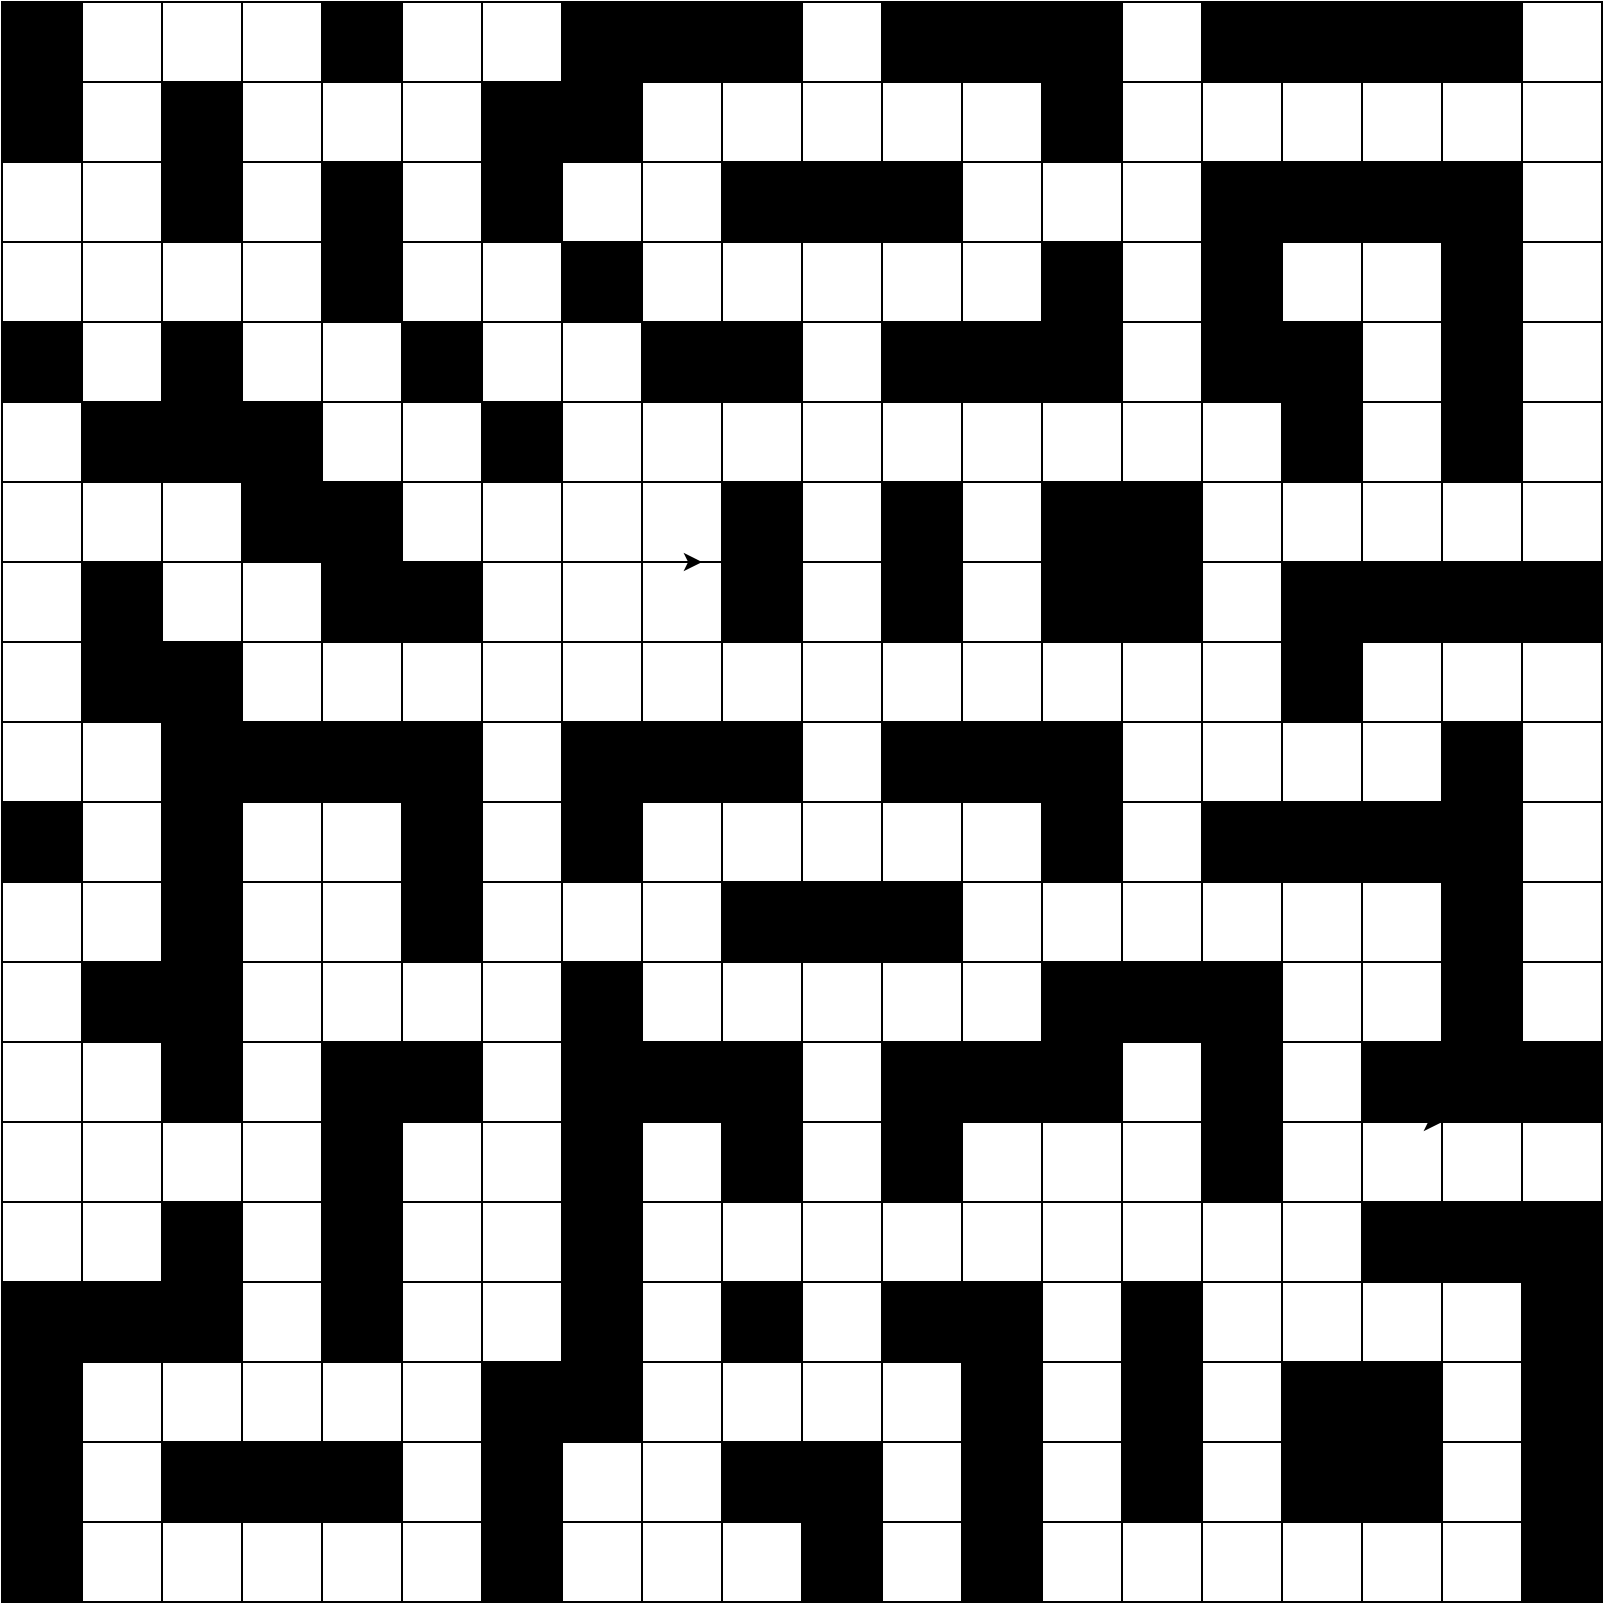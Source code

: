 <mxfile version="14.4.7" type="device"><diagram id="IA0qzb1xBW6qJ1MWYRJE" name="Page-1"><mxGraphModel dx="1026" dy="836" grid="1" gridSize="10" guides="1" tooltips="1" connect="1" arrows="1" fold="1" page="1" pageScale="1" pageWidth="850" pageHeight="1100" math="0" shadow="0"><root><mxCell id="0"/><mxCell id="1" parent="0"/><mxCell id="TCXeFEJ9vRaMVH3mz0Y_-1" value="" style="rounded=0;whiteSpace=wrap;html=1;" vertex="1" parent="1"><mxGeometry x="120" y="160" width="40" height="40" as="geometry"/></mxCell><mxCell id="TCXeFEJ9vRaMVH3mz0Y_-2" value="" style="rounded=0;whiteSpace=wrap;html=1;" vertex="1" parent="1"><mxGeometry x="120" y="200" width="40" height="40" as="geometry"/></mxCell><mxCell id="TCXeFEJ9vRaMVH3mz0Y_-3" value="" style="rounded=0;whiteSpace=wrap;html=1;" vertex="1" parent="1"><mxGeometry x="120" y="240" width="40" height="40" as="geometry"/></mxCell><mxCell id="TCXeFEJ9vRaMVH3mz0Y_-4" value="" style="rounded=0;whiteSpace=wrap;html=1;" vertex="1" parent="1"><mxGeometry x="120" y="280" width="40" height="40" as="geometry"/></mxCell><mxCell id="TCXeFEJ9vRaMVH3mz0Y_-5" value="" style="rounded=0;whiteSpace=wrap;html=1;" vertex="1" parent="1"><mxGeometry x="120" y="320" width="40" height="40" as="geometry"/></mxCell><mxCell id="TCXeFEJ9vRaMVH3mz0Y_-7" value="" style="rounded=0;whiteSpace=wrap;html=1;" vertex="1" parent="1"><mxGeometry x="120" y="360" width="40" height="40" as="geometry"/></mxCell><mxCell id="TCXeFEJ9vRaMVH3mz0Y_-8" value="" style="rounded=0;whiteSpace=wrap;html=1;" vertex="1" parent="1"><mxGeometry x="120" y="400" width="40" height="40" as="geometry"/></mxCell><mxCell id="TCXeFEJ9vRaMVH3mz0Y_-9" value="" style="rounded=0;whiteSpace=wrap;html=1;" vertex="1" parent="1"><mxGeometry x="120" y="440" width="40" height="40" as="geometry"/></mxCell><mxCell id="TCXeFEJ9vRaMVH3mz0Y_-10" value="" style="rounded=0;whiteSpace=wrap;html=1;" vertex="1" parent="1"><mxGeometry x="120" y="480" width="40" height="40" as="geometry"/></mxCell><mxCell id="TCXeFEJ9vRaMVH3mz0Y_-11" value="" style="rounded=0;whiteSpace=wrap;html=1;" vertex="1" parent="1"><mxGeometry x="120" y="520" width="40" height="40" as="geometry"/></mxCell><mxCell id="TCXeFEJ9vRaMVH3mz0Y_-12" value="" style="rounded=0;whiteSpace=wrap;html=1;" vertex="1" parent="1"><mxGeometry x="120" y="560" width="40" height="40" as="geometry"/></mxCell><mxCell id="TCXeFEJ9vRaMVH3mz0Y_-13" value="" style="rounded=0;whiteSpace=wrap;html=1;" vertex="1" parent="1"><mxGeometry x="120" y="600" width="40" height="40" as="geometry"/></mxCell><mxCell id="TCXeFEJ9vRaMVH3mz0Y_-14" value="" style="rounded=0;whiteSpace=wrap;html=1;" vertex="1" parent="1"><mxGeometry x="120" y="640" width="40" height="40" as="geometry"/></mxCell><mxCell id="TCXeFEJ9vRaMVH3mz0Y_-15" value="" style="rounded=0;whiteSpace=wrap;html=1;" vertex="1" parent="1"><mxGeometry x="120" y="680" width="40" height="40" as="geometry"/></mxCell><mxCell id="TCXeFEJ9vRaMVH3mz0Y_-16" value="" style="rounded=0;whiteSpace=wrap;html=1;" vertex="1" parent="1"><mxGeometry x="120" y="720" width="40" height="40" as="geometry"/></mxCell><mxCell id="TCXeFEJ9vRaMVH3mz0Y_-17" value="" style="rounded=0;whiteSpace=wrap;html=1;" vertex="1" parent="1"><mxGeometry x="120" y="760" width="40" height="40" as="geometry"/></mxCell><mxCell id="TCXeFEJ9vRaMVH3mz0Y_-18" value="" style="rounded=0;whiteSpace=wrap;html=1;" vertex="1" parent="1"><mxGeometry x="120" y="800" width="40" height="40" as="geometry"/></mxCell><mxCell id="TCXeFEJ9vRaMVH3mz0Y_-19" value="" style="rounded=0;whiteSpace=wrap;html=1;" vertex="1" parent="1"><mxGeometry x="120" y="840" width="40" height="40" as="geometry"/></mxCell><mxCell id="TCXeFEJ9vRaMVH3mz0Y_-20" value="" style="rounded=0;whiteSpace=wrap;html=1;" vertex="1" parent="1"><mxGeometry x="120" y="880" width="40" height="40" as="geometry"/></mxCell><mxCell id="TCXeFEJ9vRaMVH3mz0Y_-21" value="" style="rounded=0;whiteSpace=wrap;html=1;" vertex="1" parent="1"><mxGeometry x="120" y="920" width="40" height="40" as="geometry"/></mxCell><mxCell id="TCXeFEJ9vRaMVH3mz0Y_-22" value="" style="rounded=0;whiteSpace=wrap;html=1;" vertex="1" parent="1"><mxGeometry x="160" y="160" width="40" height="40" as="geometry"/></mxCell><mxCell id="TCXeFEJ9vRaMVH3mz0Y_-23" value="" style="rounded=0;whiteSpace=wrap;html=1;" vertex="1" parent="1"><mxGeometry x="200" y="160" width="40" height="40" as="geometry"/></mxCell><mxCell id="TCXeFEJ9vRaMVH3mz0Y_-24" value="" style="rounded=0;whiteSpace=wrap;html=1;" vertex="1" parent="1"><mxGeometry x="240" y="160" width="40" height="40" as="geometry"/></mxCell><mxCell id="TCXeFEJ9vRaMVH3mz0Y_-25" value="" style="rounded=0;whiteSpace=wrap;html=1;" vertex="1" parent="1"><mxGeometry x="280" y="160" width="40" height="40" as="geometry"/></mxCell><mxCell id="TCXeFEJ9vRaMVH3mz0Y_-26" value="" style="rounded=0;whiteSpace=wrap;html=1;" vertex="1" parent="1"><mxGeometry x="320" y="160" width="40" height="40" as="geometry"/></mxCell><mxCell id="TCXeFEJ9vRaMVH3mz0Y_-27" value="" style="rounded=0;whiteSpace=wrap;html=1;" vertex="1" parent="1"><mxGeometry x="360" y="160" width="40" height="40" as="geometry"/></mxCell><mxCell id="TCXeFEJ9vRaMVH3mz0Y_-28" value="" style="rounded=0;whiteSpace=wrap;html=1;" vertex="1" parent="1"><mxGeometry x="400" y="160" width="40" height="40" as="geometry"/></mxCell><mxCell id="TCXeFEJ9vRaMVH3mz0Y_-29" value="" style="rounded=0;whiteSpace=wrap;html=1;" vertex="1" parent="1"><mxGeometry x="440" y="160" width="40" height="40" as="geometry"/></mxCell><mxCell id="TCXeFEJ9vRaMVH3mz0Y_-30" value="" style="rounded=0;whiteSpace=wrap;html=1;" vertex="1" parent="1"><mxGeometry x="480" y="160" width="40" height="40" as="geometry"/></mxCell><mxCell id="TCXeFEJ9vRaMVH3mz0Y_-31" value="" style="rounded=0;whiteSpace=wrap;html=1;" vertex="1" parent="1"><mxGeometry x="520" y="160" width="40" height="40" as="geometry"/></mxCell><mxCell id="TCXeFEJ9vRaMVH3mz0Y_-32" value="" style="rounded=0;whiteSpace=wrap;html=1;" vertex="1" parent="1"><mxGeometry x="560" y="160" width="40" height="40" as="geometry"/></mxCell><mxCell id="TCXeFEJ9vRaMVH3mz0Y_-33" value="" style="rounded=0;whiteSpace=wrap;html=1;" vertex="1" parent="1"><mxGeometry x="600" y="160" width="40" height="40" as="geometry"/></mxCell><mxCell id="TCXeFEJ9vRaMVH3mz0Y_-34" value="" style="rounded=0;whiteSpace=wrap;html=1;" vertex="1" parent="1"><mxGeometry x="640" y="160" width="40" height="40" as="geometry"/></mxCell><mxCell id="TCXeFEJ9vRaMVH3mz0Y_-35" value="" style="rounded=0;whiteSpace=wrap;html=1;" vertex="1" parent="1"><mxGeometry x="680" y="160" width="40" height="40" as="geometry"/></mxCell><mxCell id="TCXeFEJ9vRaMVH3mz0Y_-36" value="" style="rounded=0;whiteSpace=wrap;html=1;" vertex="1" parent="1"><mxGeometry x="720" y="160" width="40" height="40" as="geometry"/></mxCell><mxCell id="TCXeFEJ9vRaMVH3mz0Y_-37" value="" style="rounded=0;whiteSpace=wrap;html=1;" vertex="1" parent="1"><mxGeometry x="760" y="160" width="40" height="40" as="geometry"/></mxCell><mxCell id="TCXeFEJ9vRaMVH3mz0Y_-38" value="" style="rounded=0;whiteSpace=wrap;html=1;" vertex="1" parent="1"><mxGeometry x="800" y="160" width="40" height="40" as="geometry"/></mxCell><mxCell id="TCXeFEJ9vRaMVH3mz0Y_-39" value="" style="rounded=0;whiteSpace=wrap;html=1;" vertex="1" parent="1"><mxGeometry x="840" y="160" width="40" height="40" as="geometry"/></mxCell><mxCell id="TCXeFEJ9vRaMVH3mz0Y_-40" value="" style="rounded=0;whiteSpace=wrap;html=1;" vertex="1" parent="1"><mxGeometry x="880" y="160" width="40" height="40" as="geometry"/></mxCell><mxCell id="TCXeFEJ9vRaMVH3mz0Y_-41" value="" style="rounded=0;whiteSpace=wrap;html=1;" vertex="1" parent="1"><mxGeometry x="160" y="200" width="40" height="40" as="geometry"/></mxCell><mxCell id="TCXeFEJ9vRaMVH3mz0Y_-42" value="" style="rounded=0;whiteSpace=wrap;html=1;" vertex="1" parent="1"><mxGeometry x="200" y="200" width="40" height="40" as="geometry"/></mxCell><mxCell id="TCXeFEJ9vRaMVH3mz0Y_-43" value="" style="rounded=0;whiteSpace=wrap;html=1;" vertex="1" parent="1"><mxGeometry x="240" y="200" width="40" height="40" as="geometry"/></mxCell><mxCell id="TCXeFEJ9vRaMVH3mz0Y_-44" value="" style="rounded=0;whiteSpace=wrap;html=1;" vertex="1" parent="1"><mxGeometry x="280" y="200" width="40" height="40" as="geometry"/></mxCell><mxCell id="TCXeFEJ9vRaMVH3mz0Y_-45" value="" style="rounded=0;whiteSpace=wrap;html=1;" vertex="1" parent="1"><mxGeometry x="320" y="200" width="40" height="40" as="geometry"/></mxCell><mxCell id="TCXeFEJ9vRaMVH3mz0Y_-46" value="" style="rounded=0;whiteSpace=wrap;html=1;" vertex="1" parent="1"><mxGeometry x="360" y="200" width="40" height="40" as="geometry"/></mxCell><mxCell id="TCXeFEJ9vRaMVH3mz0Y_-47" value="" style="rounded=0;whiteSpace=wrap;html=1;" vertex="1" parent="1"><mxGeometry x="400" y="200" width="40" height="40" as="geometry"/></mxCell><mxCell id="TCXeFEJ9vRaMVH3mz0Y_-48" value="" style="rounded=0;whiteSpace=wrap;html=1;" vertex="1" parent="1"><mxGeometry x="440" y="200" width="40" height="40" as="geometry"/></mxCell><mxCell id="TCXeFEJ9vRaMVH3mz0Y_-49" value="" style="rounded=0;whiteSpace=wrap;html=1;" vertex="1" parent="1"><mxGeometry x="480" y="200" width="40" height="40" as="geometry"/></mxCell><mxCell id="TCXeFEJ9vRaMVH3mz0Y_-50" value="" style="rounded=0;whiteSpace=wrap;html=1;" vertex="1" parent="1"><mxGeometry x="520" y="200" width="40" height="40" as="geometry"/></mxCell><mxCell id="TCXeFEJ9vRaMVH3mz0Y_-51" value="" style="rounded=0;whiteSpace=wrap;html=1;" vertex="1" parent="1"><mxGeometry x="560" y="200" width="40" height="40" as="geometry"/></mxCell><mxCell id="TCXeFEJ9vRaMVH3mz0Y_-52" value="" style="rounded=0;whiteSpace=wrap;html=1;" vertex="1" parent="1"><mxGeometry x="600" y="200" width="40" height="40" as="geometry"/></mxCell><mxCell id="TCXeFEJ9vRaMVH3mz0Y_-53" value="" style="rounded=0;whiteSpace=wrap;html=1;" vertex="1" parent="1"><mxGeometry x="640" y="200" width="40" height="40" as="geometry"/></mxCell><mxCell id="TCXeFEJ9vRaMVH3mz0Y_-54" value="" style="rounded=0;whiteSpace=wrap;html=1;" vertex="1" parent="1"><mxGeometry x="680" y="200" width="40" height="40" as="geometry"/></mxCell><mxCell id="TCXeFEJ9vRaMVH3mz0Y_-55" value="" style="rounded=0;whiteSpace=wrap;html=1;" vertex="1" parent="1"><mxGeometry x="720" y="200" width="40" height="40" as="geometry"/></mxCell><mxCell id="TCXeFEJ9vRaMVH3mz0Y_-56" value="" style="rounded=0;whiteSpace=wrap;html=1;" vertex="1" parent="1"><mxGeometry x="760" y="200" width="40" height="40" as="geometry"/></mxCell><mxCell id="TCXeFEJ9vRaMVH3mz0Y_-57" value="" style="rounded=0;whiteSpace=wrap;html=1;" vertex="1" parent="1"><mxGeometry x="800" y="200" width="40" height="40" as="geometry"/></mxCell><mxCell id="TCXeFEJ9vRaMVH3mz0Y_-58" value="" style="rounded=0;whiteSpace=wrap;html=1;" vertex="1" parent="1"><mxGeometry x="840" y="200" width="40" height="40" as="geometry"/></mxCell><mxCell id="TCXeFEJ9vRaMVH3mz0Y_-59" value="" style="rounded=0;whiteSpace=wrap;html=1;" vertex="1" parent="1"><mxGeometry x="160" y="240" width="40" height="40" as="geometry"/></mxCell><mxCell id="TCXeFEJ9vRaMVH3mz0Y_-60" value="" style="rounded=0;whiteSpace=wrap;html=1;" vertex="1" parent="1"><mxGeometry x="200" y="240" width="40" height="40" as="geometry"/></mxCell><mxCell id="TCXeFEJ9vRaMVH3mz0Y_-61" value="" style="rounded=0;whiteSpace=wrap;html=1;" vertex="1" parent="1"><mxGeometry x="240" y="240" width="40" height="40" as="geometry"/></mxCell><mxCell id="TCXeFEJ9vRaMVH3mz0Y_-62" value="" style="rounded=0;whiteSpace=wrap;html=1;" vertex="1" parent="1"><mxGeometry x="280" y="240" width="40" height="40" as="geometry"/></mxCell><mxCell id="TCXeFEJ9vRaMVH3mz0Y_-63" value="" style="rounded=0;whiteSpace=wrap;html=1;" vertex="1" parent="1"><mxGeometry x="320" y="240" width="40" height="40" as="geometry"/></mxCell><mxCell id="TCXeFEJ9vRaMVH3mz0Y_-64" value="" style="rounded=0;whiteSpace=wrap;html=1;" vertex="1" parent="1"><mxGeometry x="360" y="240" width="40" height="40" as="geometry"/></mxCell><mxCell id="TCXeFEJ9vRaMVH3mz0Y_-65" value="" style="rounded=0;whiteSpace=wrap;html=1;" vertex="1" parent="1"><mxGeometry x="400" y="240" width="40" height="40" as="geometry"/></mxCell><mxCell id="TCXeFEJ9vRaMVH3mz0Y_-66" value="" style="rounded=0;whiteSpace=wrap;html=1;" vertex="1" parent="1"><mxGeometry x="440" y="240" width="40" height="40" as="geometry"/></mxCell><mxCell id="TCXeFEJ9vRaMVH3mz0Y_-67" value="" style="rounded=0;whiteSpace=wrap;html=1;" vertex="1" parent="1"><mxGeometry x="480" y="240" width="40" height="40" as="geometry"/></mxCell><mxCell id="TCXeFEJ9vRaMVH3mz0Y_-68" value="" style="rounded=0;whiteSpace=wrap;html=1;" vertex="1" parent="1"><mxGeometry x="520" y="240" width="40" height="40" as="geometry"/></mxCell><mxCell id="TCXeFEJ9vRaMVH3mz0Y_-69" value="" style="rounded=0;whiteSpace=wrap;html=1;" vertex="1" parent="1"><mxGeometry x="560" y="240" width="40" height="40" as="geometry"/></mxCell><mxCell id="TCXeFEJ9vRaMVH3mz0Y_-70" value="" style="rounded=0;whiteSpace=wrap;html=1;" vertex="1" parent="1"><mxGeometry x="600" y="240" width="40" height="40" as="geometry"/></mxCell><mxCell id="TCXeFEJ9vRaMVH3mz0Y_-71" value="" style="rounded=0;whiteSpace=wrap;html=1;" vertex="1" parent="1"><mxGeometry x="640" y="240" width="40" height="40" as="geometry"/></mxCell><mxCell id="TCXeFEJ9vRaMVH3mz0Y_-72" value="" style="rounded=0;whiteSpace=wrap;html=1;" vertex="1" parent="1"><mxGeometry x="680" y="240" width="40" height="40" as="geometry"/></mxCell><mxCell id="TCXeFEJ9vRaMVH3mz0Y_-73" value="" style="rounded=0;whiteSpace=wrap;html=1;" vertex="1" parent="1"><mxGeometry x="720" y="240" width="40" height="40" as="geometry"/></mxCell><mxCell id="TCXeFEJ9vRaMVH3mz0Y_-74" value="" style="rounded=0;whiteSpace=wrap;html=1;" vertex="1" parent="1"><mxGeometry x="760" y="240" width="40" height="40" as="geometry"/></mxCell><mxCell id="TCXeFEJ9vRaMVH3mz0Y_-75" value="" style="rounded=0;whiteSpace=wrap;html=1;" vertex="1" parent="1"><mxGeometry x="800" y="240" width="40" height="40" as="geometry"/></mxCell><mxCell id="TCXeFEJ9vRaMVH3mz0Y_-76" value="" style="rounded=0;whiteSpace=wrap;html=1;" vertex="1" parent="1"><mxGeometry x="840" y="240" width="40" height="40" as="geometry"/></mxCell><mxCell id="TCXeFEJ9vRaMVH3mz0Y_-77" value="" style="rounded=0;whiteSpace=wrap;html=1;" vertex="1" parent="1"><mxGeometry x="160" y="280" width="40" height="40" as="geometry"/></mxCell><mxCell id="TCXeFEJ9vRaMVH3mz0Y_-78" value="" style="rounded=0;whiteSpace=wrap;html=1;" vertex="1" parent="1"><mxGeometry x="200" y="280" width="40" height="40" as="geometry"/></mxCell><mxCell id="TCXeFEJ9vRaMVH3mz0Y_-79" value="" style="rounded=0;whiteSpace=wrap;html=1;" vertex="1" parent="1"><mxGeometry x="240" y="280" width="40" height="40" as="geometry"/></mxCell><mxCell id="TCXeFEJ9vRaMVH3mz0Y_-80" value="" style="rounded=0;whiteSpace=wrap;html=1;" vertex="1" parent="1"><mxGeometry x="280" y="280" width="40" height="40" as="geometry"/></mxCell><mxCell id="TCXeFEJ9vRaMVH3mz0Y_-81" value="" style="rounded=0;whiteSpace=wrap;html=1;" vertex="1" parent="1"><mxGeometry x="320" y="280" width="40" height="40" as="geometry"/></mxCell><mxCell id="TCXeFEJ9vRaMVH3mz0Y_-82" value="" style="rounded=0;whiteSpace=wrap;html=1;" vertex="1" parent="1"><mxGeometry x="360" y="280" width="40" height="40" as="geometry"/></mxCell><mxCell id="TCXeFEJ9vRaMVH3mz0Y_-83" value="" style="rounded=0;whiteSpace=wrap;html=1;" vertex="1" parent="1"><mxGeometry x="400" y="280" width="40" height="40" as="geometry"/></mxCell><mxCell id="TCXeFEJ9vRaMVH3mz0Y_-84" value="" style="rounded=0;whiteSpace=wrap;html=1;" vertex="1" parent="1"><mxGeometry x="440" y="280" width="40" height="40" as="geometry"/></mxCell><mxCell id="TCXeFEJ9vRaMVH3mz0Y_-85" value="" style="rounded=0;whiteSpace=wrap;html=1;" vertex="1" parent="1"><mxGeometry x="480" y="280" width="40" height="40" as="geometry"/></mxCell><mxCell id="TCXeFEJ9vRaMVH3mz0Y_-86" value="" style="rounded=0;whiteSpace=wrap;html=1;" vertex="1" parent="1"><mxGeometry x="520" y="280" width="40" height="40" as="geometry"/></mxCell><mxCell id="TCXeFEJ9vRaMVH3mz0Y_-87" value="" style="rounded=0;whiteSpace=wrap;html=1;" vertex="1" parent="1"><mxGeometry x="560" y="280" width="40" height="40" as="geometry"/></mxCell><mxCell id="TCXeFEJ9vRaMVH3mz0Y_-88" value="" style="rounded=0;whiteSpace=wrap;html=1;" vertex="1" parent="1"><mxGeometry x="600" y="280" width="40" height="40" as="geometry"/></mxCell><mxCell id="TCXeFEJ9vRaMVH3mz0Y_-89" value="" style="rounded=0;whiteSpace=wrap;html=1;" vertex="1" parent="1"><mxGeometry x="640" y="280" width="40" height="40" as="geometry"/></mxCell><mxCell id="TCXeFEJ9vRaMVH3mz0Y_-90" value="" style="rounded=0;whiteSpace=wrap;html=1;" vertex="1" parent="1"><mxGeometry x="680" y="280" width="40" height="40" as="geometry"/></mxCell><mxCell id="TCXeFEJ9vRaMVH3mz0Y_-91" value="" style="rounded=0;whiteSpace=wrap;html=1;" vertex="1" parent="1"><mxGeometry x="720" y="280" width="40" height="40" as="geometry"/></mxCell><mxCell id="TCXeFEJ9vRaMVH3mz0Y_-92" value="" style="rounded=0;whiteSpace=wrap;html=1;" vertex="1" parent="1"><mxGeometry x="760" y="280" width="40" height="40" as="geometry"/></mxCell><mxCell id="TCXeFEJ9vRaMVH3mz0Y_-93" value="" style="rounded=0;whiteSpace=wrap;html=1;" vertex="1" parent="1"><mxGeometry x="800" y="280" width="40" height="40" as="geometry"/></mxCell><mxCell id="TCXeFEJ9vRaMVH3mz0Y_-94" value="" style="rounded=0;whiteSpace=wrap;html=1;" vertex="1" parent="1"><mxGeometry x="840" y="280" width="40" height="40" as="geometry"/></mxCell><mxCell id="TCXeFEJ9vRaMVH3mz0Y_-95" value="" style="rounded=0;whiteSpace=wrap;html=1;" vertex="1" parent="1"><mxGeometry x="160" y="320" width="40" height="40" as="geometry"/></mxCell><mxCell id="TCXeFEJ9vRaMVH3mz0Y_-96" value="" style="rounded=0;whiteSpace=wrap;html=1;" vertex="1" parent="1"><mxGeometry x="200" y="320" width="40" height="40" as="geometry"/></mxCell><mxCell id="TCXeFEJ9vRaMVH3mz0Y_-97" value="" style="rounded=0;whiteSpace=wrap;html=1;" vertex="1" parent="1"><mxGeometry x="240" y="320" width="40" height="40" as="geometry"/></mxCell><mxCell id="TCXeFEJ9vRaMVH3mz0Y_-98" value="" style="rounded=0;whiteSpace=wrap;html=1;" vertex="1" parent="1"><mxGeometry x="280" y="320" width="40" height="40" as="geometry"/></mxCell><mxCell id="TCXeFEJ9vRaMVH3mz0Y_-99" value="" style="rounded=0;whiteSpace=wrap;html=1;" vertex="1" parent="1"><mxGeometry x="320" y="320" width="40" height="40" as="geometry"/></mxCell><mxCell id="TCXeFEJ9vRaMVH3mz0Y_-100" value="" style="rounded=0;whiteSpace=wrap;html=1;" vertex="1" parent="1"><mxGeometry x="360" y="320" width="40" height="40" as="geometry"/></mxCell><mxCell id="TCXeFEJ9vRaMVH3mz0Y_-101" value="" style="rounded=0;whiteSpace=wrap;html=1;" vertex="1" parent="1"><mxGeometry x="400" y="320" width="40" height="40" as="geometry"/></mxCell><mxCell id="TCXeFEJ9vRaMVH3mz0Y_-102" value="" style="rounded=0;whiteSpace=wrap;html=1;" vertex="1" parent="1"><mxGeometry x="440" y="320" width="40" height="40" as="geometry"/></mxCell><mxCell id="TCXeFEJ9vRaMVH3mz0Y_-103" value="" style="rounded=0;whiteSpace=wrap;html=1;" vertex="1" parent="1"><mxGeometry x="480" y="320" width="40" height="40" as="geometry"/></mxCell><mxCell id="TCXeFEJ9vRaMVH3mz0Y_-104" value="" style="rounded=0;whiteSpace=wrap;html=1;" vertex="1" parent="1"><mxGeometry x="520" y="320" width="40" height="40" as="geometry"/></mxCell><mxCell id="TCXeFEJ9vRaMVH3mz0Y_-105" value="" style="rounded=0;whiteSpace=wrap;html=1;" vertex="1" parent="1"><mxGeometry x="560" y="320" width="40" height="40" as="geometry"/></mxCell><mxCell id="TCXeFEJ9vRaMVH3mz0Y_-106" value="" style="rounded=0;whiteSpace=wrap;html=1;" vertex="1" parent="1"><mxGeometry x="600" y="320" width="40" height="40" as="geometry"/></mxCell><mxCell id="TCXeFEJ9vRaMVH3mz0Y_-107" value="" style="rounded=0;whiteSpace=wrap;html=1;" vertex="1" parent="1"><mxGeometry x="640" y="320" width="40" height="40" as="geometry"/></mxCell><mxCell id="TCXeFEJ9vRaMVH3mz0Y_-108" value="" style="rounded=0;whiteSpace=wrap;html=1;" vertex="1" parent="1"><mxGeometry x="680" y="320" width="40" height="40" as="geometry"/></mxCell><mxCell id="TCXeFEJ9vRaMVH3mz0Y_-109" value="" style="rounded=0;whiteSpace=wrap;html=1;" vertex="1" parent="1"><mxGeometry x="720" y="320" width="40" height="40" as="geometry"/></mxCell><mxCell id="TCXeFEJ9vRaMVH3mz0Y_-110" value="" style="rounded=0;whiteSpace=wrap;html=1;" vertex="1" parent="1"><mxGeometry x="760" y="320" width="40" height="40" as="geometry"/></mxCell><mxCell id="TCXeFEJ9vRaMVH3mz0Y_-111" value="" style="rounded=0;whiteSpace=wrap;html=1;" vertex="1" parent="1"><mxGeometry x="800" y="320" width="40" height="40" as="geometry"/></mxCell><mxCell id="TCXeFEJ9vRaMVH3mz0Y_-112" value="" style="rounded=0;whiteSpace=wrap;html=1;" vertex="1" parent="1"><mxGeometry x="160" y="360" width="40" height="40" as="geometry"/></mxCell><mxCell id="TCXeFEJ9vRaMVH3mz0Y_-113" value="" style="rounded=0;whiteSpace=wrap;html=1;" vertex="1" parent="1"><mxGeometry x="200" y="360" width="40" height="40" as="geometry"/></mxCell><mxCell id="TCXeFEJ9vRaMVH3mz0Y_-114" value="" style="rounded=0;whiteSpace=wrap;html=1;" vertex="1" parent="1"><mxGeometry x="240" y="360" width="40" height="40" as="geometry"/></mxCell><mxCell id="TCXeFEJ9vRaMVH3mz0Y_-115" value="" style="rounded=0;whiteSpace=wrap;html=1;" vertex="1" parent="1"><mxGeometry x="280" y="360" width="40" height="40" as="geometry"/></mxCell><mxCell id="TCXeFEJ9vRaMVH3mz0Y_-116" value="" style="rounded=0;whiteSpace=wrap;html=1;" vertex="1" parent="1"><mxGeometry x="320" y="360" width="40" height="40" as="geometry"/></mxCell><mxCell id="TCXeFEJ9vRaMVH3mz0Y_-117" value="" style="rounded=0;whiteSpace=wrap;html=1;" vertex="1" parent="1"><mxGeometry x="360" y="360" width="40" height="40" as="geometry"/></mxCell><mxCell id="TCXeFEJ9vRaMVH3mz0Y_-118" value="" style="rounded=0;whiteSpace=wrap;html=1;" vertex="1" parent="1"><mxGeometry x="400" y="360" width="40" height="40" as="geometry"/></mxCell><mxCell id="TCXeFEJ9vRaMVH3mz0Y_-119" value="" style="rounded=0;whiteSpace=wrap;html=1;" vertex="1" parent="1"><mxGeometry x="440" y="360" width="40" height="40" as="geometry"/></mxCell><mxCell id="TCXeFEJ9vRaMVH3mz0Y_-120" value="" style="rounded=0;whiteSpace=wrap;html=1;" vertex="1" parent="1"><mxGeometry x="480" y="360" width="40" height="40" as="geometry"/></mxCell><mxCell id="TCXeFEJ9vRaMVH3mz0Y_-121" value="" style="rounded=0;whiteSpace=wrap;html=1;" vertex="1" parent="1"><mxGeometry x="520" y="360" width="40" height="40" as="geometry"/></mxCell><mxCell id="TCXeFEJ9vRaMVH3mz0Y_-122" value="" style="rounded=0;whiteSpace=wrap;html=1;" vertex="1" parent="1"><mxGeometry x="560" y="360" width="40" height="40" as="geometry"/></mxCell><mxCell id="TCXeFEJ9vRaMVH3mz0Y_-123" value="" style="rounded=0;whiteSpace=wrap;html=1;" vertex="1" parent="1"><mxGeometry x="600" y="360" width="40" height="40" as="geometry"/></mxCell><mxCell id="TCXeFEJ9vRaMVH3mz0Y_-124" value="" style="rounded=0;whiteSpace=wrap;html=1;" vertex="1" parent="1"><mxGeometry x="640" y="360" width="40" height="40" as="geometry"/></mxCell><mxCell id="TCXeFEJ9vRaMVH3mz0Y_-125" value="" style="rounded=0;whiteSpace=wrap;html=1;" vertex="1" parent="1"><mxGeometry x="680" y="360" width="40" height="40" as="geometry"/></mxCell><mxCell id="TCXeFEJ9vRaMVH3mz0Y_-126" value="" style="rounded=0;whiteSpace=wrap;html=1;" vertex="1" parent="1"><mxGeometry x="720" y="360" width="40" height="40" as="geometry"/></mxCell><mxCell id="TCXeFEJ9vRaMVH3mz0Y_-127" value="" style="rounded=0;whiteSpace=wrap;html=1;" vertex="1" parent="1"><mxGeometry x="760" y="360" width="40" height="40" as="geometry"/></mxCell><mxCell id="TCXeFEJ9vRaMVH3mz0Y_-128" value="" style="rounded=0;whiteSpace=wrap;html=1;" vertex="1" parent="1"><mxGeometry x="800" y="360" width="40" height="40" as="geometry"/></mxCell><mxCell id="TCXeFEJ9vRaMVH3mz0Y_-129" value="" style="rounded=0;whiteSpace=wrap;html=1;" vertex="1" parent="1"><mxGeometry x="160" y="400" width="40" height="40" as="geometry"/></mxCell><mxCell id="TCXeFEJ9vRaMVH3mz0Y_-130" value="" style="rounded=0;whiteSpace=wrap;html=1;" vertex="1" parent="1"><mxGeometry x="200" y="400" width="40" height="40" as="geometry"/></mxCell><mxCell id="TCXeFEJ9vRaMVH3mz0Y_-131" value="" style="rounded=0;whiteSpace=wrap;html=1;" vertex="1" parent="1"><mxGeometry x="240" y="400" width="40" height="40" as="geometry"/></mxCell><mxCell id="TCXeFEJ9vRaMVH3mz0Y_-132" value="" style="rounded=0;whiteSpace=wrap;html=1;" vertex="1" parent="1"><mxGeometry x="280" y="400" width="40" height="40" as="geometry"/></mxCell><mxCell id="TCXeFEJ9vRaMVH3mz0Y_-133" value="" style="rounded=0;whiteSpace=wrap;html=1;" vertex="1" parent="1"><mxGeometry x="320" y="400" width="40" height="40" as="geometry"/></mxCell><mxCell id="TCXeFEJ9vRaMVH3mz0Y_-134" value="" style="rounded=0;whiteSpace=wrap;html=1;" vertex="1" parent="1"><mxGeometry x="360" y="400" width="40" height="40" as="geometry"/></mxCell><mxCell id="TCXeFEJ9vRaMVH3mz0Y_-135" value="" style="rounded=0;whiteSpace=wrap;html=1;" vertex="1" parent="1"><mxGeometry x="400" y="400" width="40" height="40" as="geometry"/></mxCell><mxCell id="TCXeFEJ9vRaMVH3mz0Y_-136" value="" style="rounded=0;whiteSpace=wrap;html=1;" vertex="1" parent="1"><mxGeometry x="440" y="400" width="40" height="40" as="geometry"/></mxCell><mxCell id="TCXeFEJ9vRaMVH3mz0Y_-137" value="" style="rounded=0;whiteSpace=wrap;html=1;" vertex="1" parent="1"><mxGeometry x="480" y="400" width="40" height="40" as="geometry"/></mxCell><mxCell id="TCXeFEJ9vRaMVH3mz0Y_-138" value="" style="rounded=0;whiteSpace=wrap;html=1;" vertex="1" parent="1"><mxGeometry x="520" y="400" width="40" height="40" as="geometry"/></mxCell><mxCell id="TCXeFEJ9vRaMVH3mz0Y_-139" value="" style="rounded=0;whiteSpace=wrap;html=1;" vertex="1" parent="1"><mxGeometry x="560" y="400" width="40" height="40" as="geometry"/></mxCell><mxCell id="TCXeFEJ9vRaMVH3mz0Y_-140" value="" style="rounded=0;whiteSpace=wrap;html=1;" vertex="1" parent="1"><mxGeometry x="600" y="400" width="40" height="40" as="geometry"/></mxCell><mxCell id="TCXeFEJ9vRaMVH3mz0Y_-141" value="" style="rounded=0;whiteSpace=wrap;html=1;" vertex="1" parent="1"><mxGeometry x="640" y="400" width="40" height="40" as="geometry"/></mxCell><mxCell id="TCXeFEJ9vRaMVH3mz0Y_-142" value="" style="rounded=0;whiteSpace=wrap;html=1;" vertex="1" parent="1"><mxGeometry x="680" y="400" width="40" height="40" as="geometry"/></mxCell><mxCell id="TCXeFEJ9vRaMVH3mz0Y_-143" value="" style="rounded=0;whiteSpace=wrap;html=1;" vertex="1" parent="1"><mxGeometry x="720" y="400" width="40" height="40" as="geometry"/></mxCell><mxCell id="TCXeFEJ9vRaMVH3mz0Y_-144" value="" style="rounded=0;whiteSpace=wrap;html=1;" vertex="1" parent="1"><mxGeometry x="760" y="400" width="40" height="40" as="geometry"/></mxCell><mxCell id="TCXeFEJ9vRaMVH3mz0Y_-145" value="" style="rounded=0;whiteSpace=wrap;html=1;" vertex="1" parent="1"><mxGeometry x="800" y="400" width="40" height="40" as="geometry"/></mxCell><mxCell id="TCXeFEJ9vRaMVH3mz0Y_-146" value="" style="rounded=0;whiteSpace=wrap;html=1;" vertex="1" parent="1"><mxGeometry x="840" y="400" width="40" height="40" as="geometry"/></mxCell><mxCell id="TCXeFEJ9vRaMVH3mz0Y_-147" value="" style="rounded=0;whiteSpace=wrap;html=1;" vertex="1" parent="1"><mxGeometry x="160" y="440" width="40" height="40" as="geometry"/></mxCell><mxCell id="TCXeFEJ9vRaMVH3mz0Y_-148" value="" style="rounded=0;whiteSpace=wrap;html=1;" vertex="1" parent="1"><mxGeometry x="200" y="440" width="40" height="40" as="geometry"/></mxCell><mxCell id="TCXeFEJ9vRaMVH3mz0Y_-149" value="" style="rounded=0;whiteSpace=wrap;html=1;" vertex="1" parent="1"><mxGeometry x="240" y="440" width="40" height="40" as="geometry"/></mxCell><mxCell id="TCXeFEJ9vRaMVH3mz0Y_-150" value="" style="rounded=0;whiteSpace=wrap;html=1;" vertex="1" parent="1"><mxGeometry x="280" y="440" width="40" height="40" as="geometry"/></mxCell><mxCell id="TCXeFEJ9vRaMVH3mz0Y_-151" value="" style="rounded=0;whiteSpace=wrap;html=1;" vertex="1" parent="1"><mxGeometry x="320" y="440" width="40" height="40" as="geometry"/></mxCell><mxCell id="TCXeFEJ9vRaMVH3mz0Y_-152" value="" style="rounded=0;whiteSpace=wrap;html=1;" vertex="1" parent="1"><mxGeometry x="360" y="440" width="40" height="40" as="geometry"/></mxCell><mxCell id="TCXeFEJ9vRaMVH3mz0Y_-153" value="" style="rounded=0;whiteSpace=wrap;html=1;" vertex="1" parent="1"><mxGeometry x="400" y="440" width="40" height="40" as="geometry"/></mxCell><mxCell id="TCXeFEJ9vRaMVH3mz0Y_-154" value="" style="rounded=0;whiteSpace=wrap;html=1;" vertex="1" parent="1"><mxGeometry x="440" y="440" width="40" height="40" as="geometry"/></mxCell><mxCell id="TCXeFEJ9vRaMVH3mz0Y_-155" value="" style="rounded=0;whiteSpace=wrap;html=1;" vertex="1" parent="1"><mxGeometry x="480" y="440" width="40" height="40" as="geometry"/></mxCell><mxCell id="TCXeFEJ9vRaMVH3mz0Y_-156" value="" style="rounded=0;whiteSpace=wrap;html=1;" vertex="1" parent="1"><mxGeometry x="520" y="440" width="40" height="40" as="geometry"/></mxCell><mxCell id="TCXeFEJ9vRaMVH3mz0Y_-157" value="" style="rounded=0;whiteSpace=wrap;html=1;" vertex="1" parent="1"><mxGeometry x="560" y="440" width="40" height="40" as="geometry"/></mxCell><mxCell id="TCXeFEJ9vRaMVH3mz0Y_-158" value="" style="rounded=0;whiteSpace=wrap;html=1;" vertex="1" parent="1"><mxGeometry x="600" y="440" width="40" height="40" as="geometry"/></mxCell><mxCell id="TCXeFEJ9vRaMVH3mz0Y_-159" value="" style="rounded=0;whiteSpace=wrap;html=1;" vertex="1" parent="1"><mxGeometry x="640" y="440" width="40" height="40" as="geometry"/></mxCell><mxCell id="TCXeFEJ9vRaMVH3mz0Y_-160" value="" style="rounded=0;whiteSpace=wrap;html=1;" vertex="1" parent="1"><mxGeometry x="680" y="440" width="40" height="40" as="geometry"/></mxCell><mxCell id="TCXeFEJ9vRaMVH3mz0Y_-161" value="" style="rounded=0;whiteSpace=wrap;html=1;" vertex="1" parent="1"><mxGeometry x="720" y="440" width="40" height="40" as="geometry"/></mxCell><mxCell id="TCXeFEJ9vRaMVH3mz0Y_-162" value="" style="rounded=0;whiteSpace=wrap;html=1;" vertex="1" parent="1"><mxGeometry x="760" y="440" width="40" height="40" as="geometry"/></mxCell><mxCell id="TCXeFEJ9vRaMVH3mz0Y_-163" value="" style="rounded=0;whiteSpace=wrap;html=1;" vertex="1" parent="1"><mxGeometry x="800" y="440" width="40" height="40" as="geometry"/></mxCell><mxCell id="TCXeFEJ9vRaMVH3mz0Y_-164" value="" style="rounded=0;whiteSpace=wrap;html=1;" vertex="1" parent="1"><mxGeometry x="160" y="480" width="40" height="40" as="geometry"/></mxCell><mxCell id="TCXeFEJ9vRaMVH3mz0Y_-165" value="" style="rounded=0;whiteSpace=wrap;html=1;" vertex="1" parent="1"><mxGeometry x="200" y="480" width="40" height="40" as="geometry"/></mxCell><mxCell id="TCXeFEJ9vRaMVH3mz0Y_-166" value="" style="rounded=0;whiteSpace=wrap;html=1;" vertex="1" parent="1"><mxGeometry x="240" y="480" width="40" height="40" as="geometry"/></mxCell><mxCell id="TCXeFEJ9vRaMVH3mz0Y_-167" value="" style="rounded=0;whiteSpace=wrap;html=1;" vertex="1" parent="1"><mxGeometry x="280" y="480" width="40" height="40" as="geometry"/></mxCell><mxCell id="TCXeFEJ9vRaMVH3mz0Y_-168" value="" style="rounded=0;whiteSpace=wrap;html=1;" vertex="1" parent="1"><mxGeometry x="320" y="480" width="40" height="40" as="geometry"/></mxCell><mxCell id="TCXeFEJ9vRaMVH3mz0Y_-169" value="" style="rounded=0;whiteSpace=wrap;html=1;" vertex="1" parent="1"><mxGeometry x="360" y="480" width="40" height="40" as="geometry"/></mxCell><mxCell id="TCXeFEJ9vRaMVH3mz0Y_-170" value="" style="rounded=0;whiteSpace=wrap;html=1;" vertex="1" parent="1"><mxGeometry x="400" y="480" width="40" height="40" as="geometry"/></mxCell><mxCell id="TCXeFEJ9vRaMVH3mz0Y_-171" value="" style="rounded=0;whiteSpace=wrap;html=1;" vertex="1" parent="1"><mxGeometry x="440" y="480" width="40" height="40" as="geometry"/></mxCell><mxCell id="TCXeFEJ9vRaMVH3mz0Y_-172" value="" style="rounded=0;whiteSpace=wrap;html=1;" vertex="1" parent="1"><mxGeometry x="480" y="480" width="40" height="40" as="geometry"/></mxCell><mxCell id="TCXeFEJ9vRaMVH3mz0Y_-173" value="" style="rounded=0;whiteSpace=wrap;html=1;" vertex="1" parent="1"><mxGeometry x="520" y="480" width="40" height="40" as="geometry"/></mxCell><mxCell id="TCXeFEJ9vRaMVH3mz0Y_-174" value="" style="rounded=0;whiteSpace=wrap;html=1;" vertex="1" parent="1"><mxGeometry x="560" y="480" width="40" height="40" as="geometry"/></mxCell><mxCell id="TCXeFEJ9vRaMVH3mz0Y_-175" value="" style="rounded=0;whiteSpace=wrap;html=1;" vertex="1" parent="1"><mxGeometry x="600" y="480" width="40" height="40" as="geometry"/></mxCell><mxCell id="TCXeFEJ9vRaMVH3mz0Y_-176" value="" style="rounded=0;whiteSpace=wrap;html=1;" vertex="1" parent="1"><mxGeometry x="640" y="480" width="40" height="40" as="geometry"/></mxCell><mxCell id="TCXeFEJ9vRaMVH3mz0Y_-177" value="" style="rounded=0;whiteSpace=wrap;html=1;" vertex="1" parent="1"><mxGeometry x="680" y="480" width="40" height="40" as="geometry"/></mxCell><mxCell id="TCXeFEJ9vRaMVH3mz0Y_-178" value="" style="rounded=0;whiteSpace=wrap;html=1;" vertex="1" parent="1"><mxGeometry x="720" y="480" width="40" height="40" as="geometry"/></mxCell><mxCell id="TCXeFEJ9vRaMVH3mz0Y_-179" value="" style="rounded=0;whiteSpace=wrap;html=1;" vertex="1" parent="1"><mxGeometry x="760" y="480" width="40" height="40" as="geometry"/></mxCell><mxCell id="TCXeFEJ9vRaMVH3mz0Y_-180" value="" style="rounded=0;whiteSpace=wrap;html=1;" vertex="1" parent="1"><mxGeometry x="800" y="480" width="40" height="40" as="geometry"/></mxCell><mxCell id="TCXeFEJ9vRaMVH3mz0Y_-181" value="" style="rounded=0;whiteSpace=wrap;html=1;" vertex="1" parent="1"><mxGeometry x="840" y="480" width="40" height="40" as="geometry"/></mxCell><mxCell id="TCXeFEJ9vRaMVH3mz0Y_-182" value="" style="rounded=0;whiteSpace=wrap;html=1;" vertex="1" parent="1"><mxGeometry x="840" y="360" width="40" height="40" as="geometry"/></mxCell><mxCell id="TCXeFEJ9vRaMVH3mz0Y_-183" value="" style="rounded=0;whiteSpace=wrap;html=1;" vertex="1" parent="1"><mxGeometry x="840" y="320" width="40" height="40" as="geometry"/></mxCell><mxCell id="TCXeFEJ9vRaMVH3mz0Y_-184" value="" style="rounded=0;whiteSpace=wrap;html=1;" vertex="1" parent="1"><mxGeometry x="880" y="200" width="40" height="40" as="geometry"/></mxCell><mxCell id="TCXeFEJ9vRaMVH3mz0Y_-187" value="" style="rounded=0;whiteSpace=wrap;html=1;" vertex="1" parent="1"><mxGeometry x="840" y="440" width="40" height="40" as="geometry"/></mxCell><mxCell id="TCXeFEJ9vRaMVH3mz0Y_-189" value="" style="rounded=0;whiteSpace=wrap;html=1;" vertex="1" parent="1"><mxGeometry x="880" y="240" width="40" height="40" as="geometry"/></mxCell><mxCell id="TCXeFEJ9vRaMVH3mz0Y_-190" value="" style="rounded=0;whiteSpace=wrap;html=1;" vertex="1" parent="1"><mxGeometry x="880" y="280" width="40" height="40" as="geometry"/></mxCell><mxCell id="TCXeFEJ9vRaMVH3mz0Y_-191" value="" style="rounded=0;whiteSpace=wrap;html=1;" vertex="1" parent="1"><mxGeometry x="880" y="320" width="40" height="40" as="geometry"/></mxCell><mxCell id="TCXeFEJ9vRaMVH3mz0Y_-192" value="" style="rounded=0;whiteSpace=wrap;html=1;" vertex="1" parent="1"><mxGeometry x="880" y="360" width="40" height="40" as="geometry"/></mxCell><mxCell id="TCXeFEJ9vRaMVH3mz0Y_-193" value="" style="rounded=0;whiteSpace=wrap;html=1;" vertex="1" parent="1"><mxGeometry x="880" y="400" width="40" height="40" as="geometry"/></mxCell><mxCell id="TCXeFEJ9vRaMVH3mz0Y_-194" value="" style="rounded=0;whiteSpace=wrap;html=1;" vertex="1" parent="1"><mxGeometry x="880" y="440" width="40" height="40" as="geometry"/></mxCell><mxCell id="TCXeFEJ9vRaMVH3mz0Y_-198" value="" style="rounded=0;whiteSpace=wrap;html=1;" vertex="1" parent="1"><mxGeometry x="880" y="480" width="40" height="40" as="geometry"/></mxCell><mxCell id="TCXeFEJ9vRaMVH3mz0Y_-199" value="" style="rounded=0;whiteSpace=wrap;html=1;" vertex="1" parent="1"><mxGeometry x="120" y="520" width="40" height="40" as="geometry"/></mxCell><mxCell id="TCXeFEJ9vRaMVH3mz0Y_-200" value="" style="rounded=0;whiteSpace=wrap;html=1;" vertex="1" parent="1"><mxGeometry x="120" y="560" width="40" height="40" as="geometry"/></mxCell><mxCell id="TCXeFEJ9vRaMVH3mz0Y_-201" value="" style="rounded=0;whiteSpace=wrap;html=1;" vertex="1" parent="1"><mxGeometry x="120" y="600" width="40" height="40" as="geometry"/></mxCell><mxCell id="TCXeFEJ9vRaMVH3mz0Y_-202" value="" style="rounded=0;whiteSpace=wrap;html=1;" vertex="1" parent="1"><mxGeometry x="120" y="640" width="40" height="40" as="geometry"/></mxCell><mxCell id="TCXeFEJ9vRaMVH3mz0Y_-203" value="" style="rounded=0;whiteSpace=wrap;html=1;" vertex="1" parent="1"><mxGeometry x="120" y="680" width="40" height="40" as="geometry"/></mxCell><mxCell id="TCXeFEJ9vRaMVH3mz0Y_-204" value="" style="rounded=0;whiteSpace=wrap;html=1;" vertex="1" parent="1"><mxGeometry x="120" y="720" width="40" height="40" as="geometry"/></mxCell><mxCell id="TCXeFEJ9vRaMVH3mz0Y_-205" value="" style="rounded=0;whiteSpace=wrap;html=1;" vertex="1" parent="1"><mxGeometry x="120" y="760" width="40" height="40" as="geometry"/></mxCell><mxCell id="TCXeFEJ9vRaMVH3mz0Y_-206" value="" style="rounded=0;whiteSpace=wrap;html=1;" vertex="1" parent="1"><mxGeometry x="120" y="800" width="40" height="40" as="geometry"/></mxCell><mxCell id="TCXeFEJ9vRaMVH3mz0Y_-207" value="" style="rounded=0;whiteSpace=wrap;html=1;" vertex="1" parent="1"><mxGeometry x="120" y="840" width="40" height="40" as="geometry"/></mxCell><mxCell id="TCXeFEJ9vRaMVH3mz0Y_-208" value="" style="rounded=0;whiteSpace=wrap;html=1;" vertex="1" parent="1"><mxGeometry x="160" y="520" width="40" height="40" as="geometry"/></mxCell><mxCell id="TCXeFEJ9vRaMVH3mz0Y_-209" value="" style="rounded=0;whiteSpace=wrap;html=1;" vertex="1" parent="1"><mxGeometry x="200" y="520" width="40" height="40" as="geometry"/></mxCell><mxCell id="TCXeFEJ9vRaMVH3mz0Y_-210" value="" style="rounded=0;whiteSpace=wrap;html=1;" vertex="1" parent="1"><mxGeometry x="240" y="520" width="40" height="40" as="geometry"/></mxCell><mxCell id="TCXeFEJ9vRaMVH3mz0Y_-211" value="" style="rounded=0;whiteSpace=wrap;html=1;" vertex="1" parent="1"><mxGeometry x="280" y="520" width="40" height="40" as="geometry"/></mxCell><mxCell id="TCXeFEJ9vRaMVH3mz0Y_-212" value="" style="rounded=0;whiteSpace=wrap;html=1;" vertex="1" parent="1"><mxGeometry x="320" y="520" width="40" height="40" as="geometry"/></mxCell><mxCell id="TCXeFEJ9vRaMVH3mz0Y_-213" value="" style="rounded=0;whiteSpace=wrap;html=1;" vertex="1" parent="1"><mxGeometry x="360" y="520" width="40" height="40" as="geometry"/></mxCell><mxCell id="TCXeFEJ9vRaMVH3mz0Y_-214" value="" style="rounded=0;whiteSpace=wrap;html=1;" vertex="1" parent="1"><mxGeometry x="400" y="520" width="40" height="40" as="geometry"/></mxCell><mxCell id="TCXeFEJ9vRaMVH3mz0Y_-215" value="" style="rounded=0;whiteSpace=wrap;html=1;" vertex="1" parent="1"><mxGeometry x="440" y="520" width="40" height="40" as="geometry"/></mxCell><mxCell id="TCXeFEJ9vRaMVH3mz0Y_-216" value="" style="rounded=0;whiteSpace=wrap;html=1;" vertex="1" parent="1"><mxGeometry x="480" y="520" width="40" height="40" as="geometry"/></mxCell><mxCell id="TCXeFEJ9vRaMVH3mz0Y_-217" value="" style="rounded=0;whiteSpace=wrap;html=1;" vertex="1" parent="1"><mxGeometry x="520" y="520" width="40" height="40" as="geometry"/></mxCell><mxCell id="TCXeFEJ9vRaMVH3mz0Y_-218" value="" style="rounded=0;whiteSpace=wrap;html=1;" vertex="1" parent="1"><mxGeometry x="560" y="520" width="40" height="40" as="geometry"/></mxCell><mxCell id="TCXeFEJ9vRaMVH3mz0Y_-219" value="" style="rounded=0;whiteSpace=wrap;html=1;" vertex="1" parent="1"><mxGeometry x="600" y="520" width="40" height="40" as="geometry"/></mxCell><mxCell id="TCXeFEJ9vRaMVH3mz0Y_-220" value="" style="rounded=0;whiteSpace=wrap;html=1;" vertex="1" parent="1"><mxGeometry x="640" y="520" width="40" height="40" as="geometry"/></mxCell><mxCell id="TCXeFEJ9vRaMVH3mz0Y_-221" value="" style="rounded=0;whiteSpace=wrap;html=1;" vertex="1" parent="1"><mxGeometry x="680" y="520" width="40" height="40" as="geometry"/></mxCell><mxCell id="TCXeFEJ9vRaMVH3mz0Y_-222" value="" style="rounded=0;whiteSpace=wrap;html=1;" vertex="1" parent="1"><mxGeometry x="720" y="520" width="40" height="40" as="geometry"/></mxCell><mxCell id="TCXeFEJ9vRaMVH3mz0Y_-223" value="" style="rounded=0;whiteSpace=wrap;html=1;" vertex="1" parent="1"><mxGeometry x="760" y="520" width="40" height="40" as="geometry"/></mxCell><mxCell id="TCXeFEJ9vRaMVH3mz0Y_-224" value="" style="rounded=0;whiteSpace=wrap;html=1;" vertex="1" parent="1"><mxGeometry x="800" y="520" width="40" height="40" as="geometry"/></mxCell><mxCell id="TCXeFEJ9vRaMVH3mz0Y_-225" value="" style="rounded=0;whiteSpace=wrap;html=1;" vertex="1" parent="1"><mxGeometry x="840" y="520" width="40" height="40" as="geometry"/></mxCell><mxCell id="TCXeFEJ9vRaMVH3mz0Y_-226" value="" style="rounded=0;whiteSpace=wrap;html=1;" vertex="1" parent="1"><mxGeometry x="880" y="520" width="40" height="40" as="geometry"/></mxCell><mxCell id="TCXeFEJ9vRaMVH3mz0Y_-227" value="" style="rounded=0;whiteSpace=wrap;html=1;" vertex="1" parent="1"><mxGeometry x="160" y="560" width="40" height="40" as="geometry"/></mxCell><mxCell id="TCXeFEJ9vRaMVH3mz0Y_-228" value="" style="rounded=0;whiteSpace=wrap;html=1;" vertex="1" parent="1"><mxGeometry x="200" y="560" width="40" height="40" as="geometry"/></mxCell><mxCell id="TCXeFEJ9vRaMVH3mz0Y_-229" value="" style="rounded=0;whiteSpace=wrap;html=1;" vertex="1" parent="1"><mxGeometry x="240" y="560" width="40" height="40" as="geometry"/></mxCell><mxCell id="TCXeFEJ9vRaMVH3mz0Y_-230" value="" style="rounded=0;whiteSpace=wrap;html=1;" vertex="1" parent="1"><mxGeometry x="280" y="560" width="40" height="40" as="geometry"/></mxCell><mxCell id="TCXeFEJ9vRaMVH3mz0Y_-231" value="" style="rounded=0;whiteSpace=wrap;html=1;" vertex="1" parent="1"><mxGeometry x="320" y="560" width="40" height="40" as="geometry"/></mxCell><mxCell id="TCXeFEJ9vRaMVH3mz0Y_-232" value="" style="rounded=0;whiteSpace=wrap;html=1;" vertex="1" parent="1"><mxGeometry x="360" y="560" width="40" height="40" as="geometry"/></mxCell><mxCell id="TCXeFEJ9vRaMVH3mz0Y_-233" value="" style="rounded=0;whiteSpace=wrap;html=1;" vertex="1" parent="1"><mxGeometry x="400" y="560" width="40" height="40" as="geometry"/></mxCell><mxCell id="TCXeFEJ9vRaMVH3mz0Y_-234" value="" style="rounded=0;whiteSpace=wrap;html=1;" vertex="1" parent="1"><mxGeometry x="440" y="560" width="40" height="40" as="geometry"/></mxCell><mxCell id="TCXeFEJ9vRaMVH3mz0Y_-235" value="" style="rounded=0;whiteSpace=wrap;html=1;" vertex="1" parent="1"><mxGeometry x="480" y="560" width="40" height="40" as="geometry"/></mxCell><mxCell id="TCXeFEJ9vRaMVH3mz0Y_-236" value="" style="rounded=0;whiteSpace=wrap;html=1;" vertex="1" parent="1"><mxGeometry x="520" y="560" width="40" height="40" as="geometry"/></mxCell><mxCell id="TCXeFEJ9vRaMVH3mz0Y_-237" value="" style="rounded=0;whiteSpace=wrap;html=1;" vertex="1" parent="1"><mxGeometry x="560" y="560" width="40" height="40" as="geometry"/></mxCell><mxCell id="TCXeFEJ9vRaMVH3mz0Y_-238" value="" style="rounded=0;whiteSpace=wrap;html=1;" vertex="1" parent="1"><mxGeometry x="600" y="560" width="40" height="40" as="geometry"/></mxCell><mxCell id="TCXeFEJ9vRaMVH3mz0Y_-239" value="" style="rounded=0;whiteSpace=wrap;html=1;" vertex="1" parent="1"><mxGeometry x="640" y="560" width="40" height="40" as="geometry"/></mxCell><mxCell id="TCXeFEJ9vRaMVH3mz0Y_-240" value="" style="rounded=0;whiteSpace=wrap;html=1;" vertex="1" parent="1"><mxGeometry x="680" y="560" width="40" height="40" as="geometry"/></mxCell><mxCell id="TCXeFEJ9vRaMVH3mz0Y_-241" value="" style="rounded=0;whiteSpace=wrap;html=1;" vertex="1" parent="1"><mxGeometry x="720" y="560" width="40" height="40" as="geometry"/></mxCell><mxCell id="TCXeFEJ9vRaMVH3mz0Y_-242" value="" style="rounded=0;whiteSpace=wrap;html=1;" vertex="1" parent="1"><mxGeometry x="760" y="560" width="40" height="40" as="geometry"/></mxCell><mxCell id="TCXeFEJ9vRaMVH3mz0Y_-243" value="" style="rounded=0;whiteSpace=wrap;html=1;" vertex="1" parent="1"><mxGeometry x="800" y="560" width="40" height="40" as="geometry"/></mxCell><mxCell id="TCXeFEJ9vRaMVH3mz0Y_-244" value="" style="rounded=0;whiteSpace=wrap;html=1;" vertex="1" parent="1"><mxGeometry x="840" y="560" width="40" height="40" as="geometry"/></mxCell><mxCell id="TCXeFEJ9vRaMVH3mz0Y_-245" value="" style="rounded=0;whiteSpace=wrap;html=1;" vertex="1" parent="1"><mxGeometry x="160" y="600" width="40" height="40" as="geometry"/></mxCell><mxCell id="TCXeFEJ9vRaMVH3mz0Y_-246" value="" style="rounded=0;whiteSpace=wrap;html=1;" vertex="1" parent="1"><mxGeometry x="200" y="600" width="40" height="40" as="geometry"/></mxCell><mxCell id="TCXeFEJ9vRaMVH3mz0Y_-247" value="" style="rounded=0;whiteSpace=wrap;html=1;" vertex="1" parent="1"><mxGeometry x="240" y="600" width="40" height="40" as="geometry"/></mxCell><mxCell id="TCXeFEJ9vRaMVH3mz0Y_-248" value="" style="rounded=0;whiteSpace=wrap;html=1;" vertex="1" parent="1"><mxGeometry x="280" y="600" width="40" height="40" as="geometry"/></mxCell><mxCell id="TCXeFEJ9vRaMVH3mz0Y_-249" value="" style="rounded=0;whiteSpace=wrap;html=1;" vertex="1" parent="1"><mxGeometry x="320" y="600" width="40" height="40" as="geometry"/></mxCell><mxCell id="TCXeFEJ9vRaMVH3mz0Y_-250" value="" style="rounded=0;whiteSpace=wrap;html=1;" vertex="1" parent="1"><mxGeometry x="360" y="600" width="40" height="40" as="geometry"/></mxCell><mxCell id="TCXeFEJ9vRaMVH3mz0Y_-251" value="" style="rounded=0;whiteSpace=wrap;html=1;" vertex="1" parent="1"><mxGeometry x="400" y="600" width="40" height="40" as="geometry"/></mxCell><mxCell id="TCXeFEJ9vRaMVH3mz0Y_-252" value="" style="rounded=0;whiteSpace=wrap;html=1;" vertex="1" parent="1"><mxGeometry x="440" y="600" width="40" height="40" as="geometry"/></mxCell><mxCell id="TCXeFEJ9vRaMVH3mz0Y_-253" value="" style="rounded=0;whiteSpace=wrap;html=1;" vertex="1" parent="1"><mxGeometry x="480" y="600" width="40" height="40" as="geometry"/></mxCell><mxCell id="TCXeFEJ9vRaMVH3mz0Y_-254" value="" style="rounded=0;whiteSpace=wrap;html=1;" vertex="1" parent="1"><mxGeometry x="520" y="600" width="40" height="40" as="geometry"/></mxCell><mxCell id="TCXeFEJ9vRaMVH3mz0Y_-255" value="" style="rounded=0;whiteSpace=wrap;html=1;" vertex="1" parent="1"><mxGeometry x="560" y="600" width="40" height="40" as="geometry"/></mxCell><mxCell id="TCXeFEJ9vRaMVH3mz0Y_-256" value="" style="rounded=0;whiteSpace=wrap;html=1;" vertex="1" parent="1"><mxGeometry x="600" y="600" width="40" height="40" as="geometry"/></mxCell><mxCell id="TCXeFEJ9vRaMVH3mz0Y_-257" value="" style="rounded=0;whiteSpace=wrap;html=1;" vertex="1" parent="1"><mxGeometry x="640" y="600" width="40" height="40" as="geometry"/></mxCell><mxCell id="TCXeFEJ9vRaMVH3mz0Y_-258" value="" style="rounded=0;whiteSpace=wrap;html=1;" vertex="1" parent="1"><mxGeometry x="680" y="600" width="40" height="40" as="geometry"/></mxCell><mxCell id="TCXeFEJ9vRaMVH3mz0Y_-259" value="" style="rounded=0;whiteSpace=wrap;html=1;" vertex="1" parent="1"><mxGeometry x="720" y="600" width="40" height="40" as="geometry"/></mxCell><mxCell id="TCXeFEJ9vRaMVH3mz0Y_-260" value="" style="rounded=0;whiteSpace=wrap;html=1;" vertex="1" parent="1"><mxGeometry x="760" y="600" width="40" height="40" as="geometry"/></mxCell><mxCell id="TCXeFEJ9vRaMVH3mz0Y_-261" value="" style="rounded=0;whiteSpace=wrap;html=1;" vertex="1" parent="1"><mxGeometry x="800" y="600" width="40" height="40" as="geometry"/></mxCell><mxCell id="TCXeFEJ9vRaMVH3mz0Y_-262" value="" style="rounded=0;whiteSpace=wrap;html=1;" vertex="1" parent="1"><mxGeometry x="840" y="600" width="40" height="40" as="geometry"/></mxCell><mxCell id="TCXeFEJ9vRaMVH3mz0Y_-263" value="" style="rounded=0;whiteSpace=wrap;html=1;" vertex="1" parent="1"><mxGeometry x="160" y="640" width="40" height="40" as="geometry"/></mxCell><mxCell id="TCXeFEJ9vRaMVH3mz0Y_-264" value="" style="rounded=0;whiteSpace=wrap;html=1;" vertex="1" parent="1"><mxGeometry x="200" y="640" width="40" height="40" as="geometry"/></mxCell><mxCell id="TCXeFEJ9vRaMVH3mz0Y_-265" value="" style="rounded=0;whiteSpace=wrap;html=1;" vertex="1" parent="1"><mxGeometry x="240" y="640" width="40" height="40" as="geometry"/></mxCell><mxCell id="TCXeFEJ9vRaMVH3mz0Y_-266" value="" style="rounded=0;whiteSpace=wrap;html=1;" vertex="1" parent="1"><mxGeometry x="280" y="640" width="40" height="40" as="geometry"/></mxCell><mxCell id="TCXeFEJ9vRaMVH3mz0Y_-267" value="" style="rounded=0;whiteSpace=wrap;html=1;" vertex="1" parent="1"><mxGeometry x="320" y="640" width="40" height="40" as="geometry"/></mxCell><mxCell id="TCXeFEJ9vRaMVH3mz0Y_-268" value="" style="rounded=0;whiteSpace=wrap;html=1;" vertex="1" parent="1"><mxGeometry x="360" y="640" width="40" height="40" as="geometry"/></mxCell><mxCell id="TCXeFEJ9vRaMVH3mz0Y_-269" value="" style="rounded=0;whiteSpace=wrap;html=1;" vertex="1" parent="1"><mxGeometry x="400" y="640" width="40" height="40" as="geometry"/></mxCell><mxCell id="TCXeFEJ9vRaMVH3mz0Y_-270" value="" style="rounded=0;whiteSpace=wrap;html=1;" vertex="1" parent="1"><mxGeometry x="440" y="640" width="40" height="40" as="geometry"/></mxCell><mxCell id="TCXeFEJ9vRaMVH3mz0Y_-271" value="" style="rounded=0;whiteSpace=wrap;html=1;" vertex="1" parent="1"><mxGeometry x="480" y="640" width="40" height="40" as="geometry"/></mxCell><mxCell id="TCXeFEJ9vRaMVH3mz0Y_-272" value="" style="rounded=0;whiteSpace=wrap;html=1;" vertex="1" parent="1"><mxGeometry x="520" y="640" width="40" height="40" as="geometry"/></mxCell><mxCell id="TCXeFEJ9vRaMVH3mz0Y_-273" value="" style="rounded=0;whiteSpace=wrap;html=1;" vertex="1" parent="1"><mxGeometry x="560" y="640" width="40" height="40" as="geometry"/></mxCell><mxCell id="TCXeFEJ9vRaMVH3mz0Y_-274" value="" style="rounded=0;whiteSpace=wrap;html=1;" vertex="1" parent="1"><mxGeometry x="600" y="640" width="40" height="40" as="geometry"/></mxCell><mxCell id="TCXeFEJ9vRaMVH3mz0Y_-275" value="" style="rounded=0;whiteSpace=wrap;html=1;" vertex="1" parent="1"><mxGeometry x="640" y="640" width="40" height="40" as="geometry"/></mxCell><mxCell id="TCXeFEJ9vRaMVH3mz0Y_-276" value="" style="rounded=0;whiteSpace=wrap;html=1;" vertex="1" parent="1"><mxGeometry x="680" y="640" width="40" height="40" as="geometry"/></mxCell><mxCell id="TCXeFEJ9vRaMVH3mz0Y_-277" value="" style="rounded=0;whiteSpace=wrap;html=1;" vertex="1" parent="1"><mxGeometry x="720" y="640" width="40" height="40" as="geometry"/></mxCell><mxCell id="TCXeFEJ9vRaMVH3mz0Y_-278" value="" style="rounded=0;whiteSpace=wrap;html=1;" vertex="1" parent="1"><mxGeometry x="760" y="640" width="40" height="40" as="geometry"/></mxCell><mxCell id="TCXeFEJ9vRaMVH3mz0Y_-279" value="" style="rounded=0;whiteSpace=wrap;html=1;" vertex="1" parent="1"><mxGeometry x="800" y="640" width="40" height="40" as="geometry"/></mxCell><mxCell id="TCXeFEJ9vRaMVH3mz0Y_-280" value="" style="rounded=0;whiteSpace=wrap;html=1;" vertex="1" parent="1"><mxGeometry x="840" y="640" width="40" height="40" as="geometry"/></mxCell><mxCell id="TCXeFEJ9vRaMVH3mz0Y_-281" value="" style="rounded=0;whiteSpace=wrap;html=1;" vertex="1" parent="1"><mxGeometry x="160" y="680" width="40" height="40" as="geometry"/></mxCell><mxCell id="TCXeFEJ9vRaMVH3mz0Y_-282" value="" style="rounded=0;whiteSpace=wrap;html=1;" vertex="1" parent="1"><mxGeometry x="200" y="680" width="40" height="40" as="geometry"/></mxCell><mxCell id="TCXeFEJ9vRaMVH3mz0Y_-283" value="" style="rounded=0;whiteSpace=wrap;html=1;" vertex="1" parent="1"><mxGeometry x="240" y="680" width="40" height="40" as="geometry"/></mxCell><mxCell id="TCXeFEJ9vRaMVH3mz0Y_-284" value="" style="rounded=0;whiteSpace=wrap;html=1;" vertex="1" parent="1"><mxGeometry x="280" y="680" width="40" height="40" as="geometry"/></mxCell><mxCell id="TCXeFEJ9vRaMVH3mz0Y_-285" value="" style="rounded=0;whiteSpace=wrap;html=1;" vertex="1" parent="1"><mxGeometry x="320" y="680" width="40" height="40" as="geometry"/></mxCell><mxCell id="TCXeFEJ9vRaMVH3mz0Y_-286" value="" style="rounded=0;whiteSpace=wrap;html=1;" vertex="1" parent="1"><mxGeometry x="360" y="680" width="40" height="40" as="geometry"/></mxCell><mxCell id="TCXeFEJ9vRaMVH3mz0Y_-287" value="" style="rounded=0;whiteSpace=wrap;html=1;" vertex="1" parent="1"><mxGeometry x="400" y="680" width="40" height="40" as="geometry"/></mxCell><mxCell id="TCXeFEJ9vRaMVH3mz0Y_-288" value="" style="rounded=0;whiteSpace=wrap;html=1;" vertex="1" parent="1"><mxGeometry x="440" y="680" width="40" height="40" as="geometry"/></mxCell><mxCell id="TCXeFEJ9vRaMVH3mz0Y_-289" value="" style="rounded=0;whiteSpace=wrap;html=1;" vertex="1" parent="1"><mxGeometry x="480" y="680" width="40" height="40" as="geometry"/></mxCell><mxCell id="TCXeFEJ9vRaMVH3mz0Y_-290" value="" style="rounded=0;whiteSpace=wrap;html=1;" vertex="1" parent="1"><mxGeometry x="520" y="680" width="40" height="40" as="geometry"/></mxCell><mxCell id="TCXeFEJ9vRaMVH3mz0Y_-291" value="" style="rounded=0;whiteSpace=wrap;html=1;" vertex="1" parent="1"><mxGeometry x="560" y="680" width="40" height="40" as="geometry"/></mxCell><mxCell id="TCXeFEJ9vRaMVH3mz0Y_-292" value="" style="rounded=0;whiteSpace=wrap;html=1;" vertex="1" parent="1"><mxGeometry x="600" y="680" width="40" height="40" as="geometry"/></mxCell><mxCell id="TCXeFEJ9vRaMVH3mz0Y_-293" value="" style="rounded=0;whiteSpace=wrap;html=1;" vertex="1" parent="1"><mxGeometry x="640" y="680" width="40" height="40" as="geometry"/></mxCell><mxCell id="TCXeFEJ9vRaMVH3mz0Y_-294" value="" style="rounded=0;whiteSpace=wrap;html=1;" vertex="1" parent="1"><mxGeometry x="680" y="680" width="40" height="40" as="geometry"/></mxCell><mxCell id="TCXeFEJ9vRaMVH3mz0Y_-295" value="" style="rounded=0;whiteSpace=wrap;html=1;" vertex="1" parent="1"><mxGeometry x="720" y="680" width="40" height="40" as="geometry"/></mxCell><mxCell id="TCXeFEJ9vRaMVH3mz0Y_-296" value="" style="rounded=0;whiteSpace=wrap;html=1;" vertex="1" parent="1"><mxGeometry x="760" y="680" width="40" height="40" as="geometry"/></mxCell><mxCell id="TCXeFEJ9vRaMVH3mz0Y_-297" value="" style="rounded=0;whiteSpace=wrap;html=1;" vertex="1" parent="1"><mxGeometry x="800" y="680" width="40" height="40" as="geometry"/></mxCell><mxCell id="TCXeFEJ9vRaMVH3mz0Y_-298" value="" style="rounded=0;whiteSpace=wrap;html=1;" vertex="1" parent="1"><mxGeometry x="160" y="720" width="40" height="40" as="geometry"/></mxCell><mxCell id="TCXeFEJ9vRaMVH3mz0Y_-299" value="" style="rounded=0;whiteSpace=wrap;html=1;" vertex="1" parent="1"><mxGeometry x="200" y="720" width="40" height="40" as="geometry"/></mxCell><mxCell id="TCXeFEJ9vRaMVH3mz0Y_-300" value="" style="rounded=0;whiteSpace=wrap;html=1;" vertex="1" parent="1"><mxGeometry x="240" y="720" width="40" height="40" as="geometry"/></mxCell><mxCell id="TCXeFEJ9vRaMVH3mz0Y_-301" value="" style="rounded=0;whiteSpace=wrap;html=1;" vertex="1" parent="1"><mxGeometry x="280" y="720" width="40" height="40" as="geometry"/></mxCell><mxCell id="TCXeFEJ9vRaMVH3mz0Y_-302" value="" style="rounded=0;whiteSpace=wrap;html=1;" vertex="1" parent="1"><mxGeometry x="320" y="720" width="40" height="40" as="geometry"/></mxCell><mxCell id="TCXeFEJ9vRaMVH3mz0Y_-303" value="" style="rounded=0;whiteSpace=wrap;html=1;" vertex="1" parent="1"><mxGeometry x="360" y="720" width="40" height="40" as="geometry"/></mxCell><mxCell id="TCXeFEJ9vRaMVH3mz0Y_-304" value="" style="rounded=0;whiteSpace=wrap;html=1;" vertex="1" parent="1"><mxGeometry x="400" y="720" width="40" height="40" as="geometry"/></mxCell><mxCell id="TCXeFEJ9vRaMVH3mz0Y_-305" value="" style="rounded=0;whiteSpace=wrap;html=1;" vertex="1" parent="1"><mxGeometry x="440" y="720" width="40" height="40" as="geometry"/></mxCell><mxCell id="TCXeFEJ9vRaMVH3mz0Y_-306" value="" style="rounded=0;whiteSpace=wrap;html=1;" vertex="1" parent="1"><mxGeometry x="480" y="720" width="40" height="40" as="geometry"/></mxCell><mxCell id="TCXeFEJ9vRaMVH3mz0Y_-307" value="" style="rounded=0;whiteSpace=wrap;html=1;" vertex="1" parent="1"><mxGeometry x="520" y="720" width="40" height="40" as="geometry"/></mxCell><mxCell id="TCXeFEJ9vRaMVH3mz0Y_-308" value="" style="rounded=0;whiteSpace=wrap;html=1;" vertex="1" parent="1"><mxGeometry x="560" y="720" width="40" height="40" as="geometry"/></mxCell><mxCell id="TCXeFEJ9vRaMVH3mz0Y_-309" value="" style="rounded=0;whiteSpace=wrap;html=1;" vertex="1" parent="1"><mxGeometry x="600" y="720" width="40" height="40" as="geometry"/></mxCell><mxCell id="TCXeFEJ9vRaMVH3mz0Y_-310" value="" style="rounded=0;whiteSpace=wrap;html=1;" vertex="1" parent="1"><mxGeometry x="640" y="720" width="40" height="40" as="geometry"/></mxCell><mxCell id="TCXeFEJ9vRaMVH3mz0Y_-311" value="" style="rounded=0;whiteSpace=wrap;html=1;" vertex="1" parent="1"><mxGeometry x="680" y="720" width="40" height="40" as="geometry"/></mxCell><mxCell id="TCXeFEJ9vRaMVH3mz0Y_-312" value="" style="rounded=0;whiteSpace=wrap;html=1;" vertex="1" parent="1"><mxGeometry x="720" y="720" width="40" height="40" as="geometry"/></mxCell><mxCell id="TCXeFEJ9vRaMVH3mz0Y_-313" value="" style="rounded=0;whiteSpace=wrap;html=1;" vertex="1" parent="1"><mxGeometry x="760" y="720" width="40" height="40" as="geometry"/></mxCell><mxCell id="TCXeFEJ9vRaMVH3mz0Y_-314" value="" style="rounded=0;whiteSpace=wrap;html=1;" vertex="1" parent="1"><mxGeometry x="800" y="720" width="40" height="40" as="geometry"/></mxCell><mxCell id="TCXeFEJ9vRaMVH3mz0Y_-315" value="" style="rounded=0;whiteSpace=wrap;html=1;" vertex="1" parent="1"><mxGeometry x="160" y="760" width="40" height="40" as="geometry"/></mxCell><mxCell id="TCXeFEJ9vRaMVH3mz0Y_-316" value="" style="rounded=0;whiteSpace=wrap;html=1;" vertex="1" parent="1"><mxGeometry x="200" y="760" width="40" height="40" as="geometry"/></mxCell><mxCell id="TCXeFEJ9vRaMVH3mz0Y_-317" value="" style="rounded=0;whiteSpace=wrap;html=1;" vertex="1" parent="1"><mxGeometry x="240" y="760" width="40" height="40" as="geometry"/></mxCell><mxCell id="TCXeFEJ9vRaMVH3mz0Y_-318" value="" style="rounded=0;whiteSpace=wrap;html=1;" vertex="1" parent="1"><mxGeometry x="280" y="760" width="40" height="40" as="geometry"/></mxCell><mxCell id="TCXeFEJ9vRaMVH3mz0Y_-319" value="" style="rounded=0;whiteSpace=wrap;html=1;" vertex="1" parent="1"><mxGeometry x="320" y="760" width="40" height="40" as="geometry"/></mxCell><mxCell id="TCXeFEJ9vRaMVH3mz0Y_-320" value="" style="rounded=0;whiteSpace=wrap;html=1;" vertex="1" parent="1"><mxGeometry x="360" y="760" width="40" height="40" as="geometry"/></mxCell><mxCell id="TCXeFEJ9vRaMVH3mz0Y_-321" value="" style="rounded=0;whiteSpace=wrap;html=1;" vertex="1" parent="1"><mxGeometry x="400" y="760" width="40" height="40" as="geometry"/></mxCell><mxCell id="TCXeFEJ9vRaMVH3mz0Y_-322" value="" style="rounded=0;whiteSpace=wrap;html=1;" vertex="1" parent="1"><mxGeometry x="440" y="760" width="40" height="40" as="geometry"/></mxCell><mxCell id="TCXeFEJ9vRaMVH3mz0Y_-323" value="" style="rounded=0;whiteSpace=wrap;html=1;" vertex="1" parent="1"><mxGeometry x="480" y="760" width="40" height="40" as="geometry"/></mxCell><mxCell id="TCXeFEJ9vRaMVH3mz0Y_-324" value="" style="rounded=0;whiteSpace=wrap;html=1;" vertex="1" parent="1"><mxGeometry x="520" y="760" width="40" height="40" as="geometry"/></mxCell><mxCell id="TCXeFEJ9vRaMVH3mz0Y_-325" value="" style="rounded=0;whiteSpace=wrap;html=1;" vertex="1" parent="1"><mxGeometry x="560" y="760" width="40" height="40" as="geometry"/></mxCell><mxCell id="TCXeFEJ9vRaMVH3mz0Y_-326" value="" style="rounded=0;whiteSpace=wrap;html=1;" vertex="1" parent="1"><mxGeometry x="600" y="760" width="40" height="40" as="geometry"/></mxCell><mxCell id="TCXeFEJ9vRaMVH3mz0Y_-327" value="" style="rounded=0;whiteSpace=wrap;html=1;" vertex="1" parent="1"><mxGeometry x="640" y="760" width="40" height="40" as="geometry"/></mxCell><mxCell id="TCXeFEJ9vRaMVH3mz0Y_-328" value="" style="rounded=0;whiteSpace=wrap;html=1;" vertex="1" parent="1"><mxGeometry x="680" y="760" width="40" height="40" as="geometry"/></mxCell><mxCell id="TCXeFEJ9vRaMVH3mz0Y_-329" value="" style="rounded=0;whiteSpace=wrap;html=1;" vertex="1" parent="1"><mxGeometry x="720" y="760" width="40" height="40" as="geometry"/></mxCell><mxCell id="TCXeFEJ9vRaMVH3mz0Y_-330" value="" style="rounded=0;whiteSpace=wrap;html=1;" vertex="1" parent="1"><mxGeometry x="760" y="760" width="40" height="40" as="geometry"/></mxCell><mxCell id="TCXeFEJ9vRaMVH3mz0Y_-331" value="" style="rounded=0;whiteSpace=wrap;html=1;" vertex="1" parent="1"><mxGeometry x="800" y="760" width="40" height="40" as="geometry"/></mxCell><mxCell id="TCXeFEJ9vRaMVH3mz0Y_-332" value="" style="rounded=0;whiteSpace=wrap;html=1;" vertex="1" parent="1"><mxGeometry x="840" y="760" width="40" height="40" as="geometry"/></mxCell><mxCell id="TCXeFEJ9vRaMVH3mz0Y_-333" value="" style="rounded=0;whiteSpace=wrap;html=1;" vertex="1" parent="1"><mxGeometry x="160" y="800" width="40" height="40" as="geometry"/></mxCell><mxCell id="TCXeFEJ9vRaMVH3mz0Y_-334" value="" style="rounded=0;whiteSpace=wrap;html=1;" vertex="1" parent="1"><mxGeometry x="200" y="800" width="40" height="40" as="geometry"/></mxCell><mxCell id="TCXeFEJ9vRaMVH3mz0Y_-335" value="" style="rounded=0;whiteSpace=wrap;html=1;" vertex="1" parent="1"><mxGeometry x="240" y="800" width="40" height="40" as="geometry"/></mxCell><mxCell id="TCXeFEJ9vRaMVH3mz0Y_-336" value="" style="rounded=0;whiteSpace=wrap;html=1;" vertex="1" parent="1"><mxGeometry x="280" y="800" width="40" height="40" as="geometry"/></mxCell><mxCell id="TCXeFEJ9vRaMVH3mz0Y_-337" value="" style="rounded=0;whiteSpace=wrap;html=1;" vertex="1" parent="1"><mxGeometry x="320" y="800" width="40" height="40" as="geometry"/></mxCell><mxCell id="TCXeFEJ9vRaMVH3mz0Y_-338" value="" style="rounded=0;whiteSpace=wrap;html=1;" vertex="1" parent="1"><mxGeometry x="360" y="800" width="40" height="40" as="geometry"/></mxCell><mxCell id="TCXeFEJ9vRaMVH3mz0Y_-339" value="" style="rounded=0;whiteSpace=wrap;html=1;" vertex="1" parent="1"><mxGeometry x="400" y="800" width="40" height="40" as="geometry"/></mxCell><mxCell id="TCXeFEJ9vRaMVH3mz0Y_-340" value="" style="rounded=0;whiteSpace=wrap;html=1;" vertex="1" parent="1"><mxGeometry x="440" y="800" width="40" height="40" as="geometry"/></mxCell><mxCell id="TCXeFEJ9vRaMVH3mz0Y_-341" value="" style="rounded=0;whiteSpace=wrap;html=1;" vertex="1" parent="1"><mxGeometry x="480" y="800" width="40" height="40" as="geometry"/></mxCell><mxCell id="TCXeFEJ9vRaMVH3mz0Y_-342" value="" style="rounded=0;whiteSpace=wrap;html=1;" vertex="1" parent="1"><mxGeometry x="520" y="800" width="40" height="40" as="geometry"/></mxCell><mxCell id="TCXeFEJ9vRaMVH3mz0Y_-343" value="" style="rounded=0;whiteSpace=wrap;html=1;" vertex="1" parent="1"><mxGeometry x="560" y="800" width="40" height="40" as="geometry"/></mxCell><mxCell id="TCXeFEJ9vRaMVH3mz0Y_-344" value="" style="rounded=0;whiteSpace=wrap;html=1;" vertex="1" parent="1"><mxGeometry x="600" y="800" width="40" height="40" as="geometry"/></mxCell><mxCell id="TCXeFEJ9vRaMVH3mz0Y_-345" value="" style="rounded=0;whiteSpace=wrap;html=1;" vertex="1" parent="1"><mxGeometry x="640" y="800" width="40" height="40" as="geometry"/></mxCell><mxCell id="TCXeFEJ9vRaMVH3mz0Y_-346" value="" style="rounded=0;whiteSpace=wrap;html=1;" vertex="1" parent="1"><mxGeometry x="680" y="800" width="40" height="40" as="geometry"/></mxCell><mxCell id="TCXeFEJ9vRaMVH3mz0Y_-347" value="" style="rounded=0;whiteSpace=wrap;html=1;" vertex="1" parent="1"><mxGeometry x="720" y="800" width="40" height="40" as="geometry"/></mxCell><mxCell id="TCXeFEJ9vRaMVH3mz0Y_-348" value="" style="rounded=0;whiteSpace=wrap;html=1;" vertex="1" parent="1"><mxGeometry x="760" y="800" width="40" height="40" as="geometry"/></mxCell><mxCell id="TCXeFEJ9vRaMVH3mz0Y_-349" value="" style="rounded=0;whiteSpace=wrap;html=1;" vertex="1" parent="1"><mxGeometry x="800" y="800" width="40" height="40" as="geometry"/></mxCell><mxCell id="TCXeFEJ9vRaMVH3mz0Y_-350" value="" style="rounded=0;whiteSpace=wrap;html=1;" vertex="1" parent="1"><mxGeometry x="160" y="840" width="40" height="40" as="geometry"/></mxCell><mxCell id="TCXeFEJ9vRaMVH3mz0Y_-351" value="" style="rounded=0;whiteSpace=wrap;html=1;" vertex="1" parent="1"><mxGeometry x="200" y="840" width="40" height="40" as="geometry"/></mxCell><mxCell id="TCXeFEJ9vRaMVH3mz0Y_-352" value="" style="rounded=0;whiteSpace=wrap;html=1;" vertex="1" parent="1"><mxGeometry x="240" y="840" width="40" height="40" as="geometry"/></mxCell><mxCell id="TCXeFEJ9vRaMVH3mz0Y_-353" value="" style="rounded=0;whiteSpace=wrap;html=1;" vertex="1" parent="1"><mxGeometry x="280" y="840" width="40" height="40" as="geometry"/></mxCell><mxCell id="TCXeFEJ9vRaMVH3mz0Y_-354" value="" style="rounded=0;whiteSpace=wrap;html=1;" vertex="1" parent="1"><mxGeometry x="320" y="840" width="40" height="40" as="geometry"/></mxCell><mxCell id="TCXeFEJ9vRaMVH3mz0Y_-355" value="" style="rounded=0;whiteSpace=wrap;html=1;" vertex="1" parent="1"><mxGeometry x="360" y="840" width="40" height="40" as="geometry"/></mxCell><mxCell id="TCXeFEJ9vRaMVH3mz0Y_-356" value="" style="rounded=0;whiteSpace=wrap;html=1;" vertex="1" parent="1"><mxGeometry x="400" y="840" width="40" height="40" as="geometry"/></mxCell><mxCell id="TCXeFEJ9vRaMVH3mz0Y_-357" value="" style="rounded=0;whiteSpace=wrap;html=1;" vertex="1" parent="1"><mxGeometry x="440" y="840" width="40" height="40" as="geometry"/></mxCell><mxCell id="TCXeFEJ9vRaMVH3mz0Y_-358" value="" style="rounded=0;whiteSpace=wrap;html=1;" vertex="1" parent="1"><mxGeometry x="480" y="840" width="40" height="40" as="geometry"/></mxCell><mxCell id="TCXeFEJ9vRaMVH3mz0Y_-359" value="" style="rounded=0;whiteSpace=wrap;html=1;" vertex="1" parent="1"><mxGeometry x="520" y="840" width="40" height="40" as="geometry"/></mxCell><mxCell id="TCXeFEJ9vRaMVH3mz0Y_-360" value="" style="rounded=0;whiteSpace=wrap;html=1;" vertex="1" parent="1"><mxGeometry x="560" y="840" width="40" height="40" as="geometry"/></mxCell><mxCell id="TCXeFEJ9vRaMVH3mz0Y_-361" value="" style="rounded=0;whiteSpace=wrap;html=1;" vertex="1" parent="1"><mxGeometry x="600" y="840" width="40" height="40" as="geometry"/></mxCell><mxCell id="TCXeFEJ9vRaMVH3mz0Y_-362" value="" style="rounded=0;whiteSpace=wrap;html=1;" vertex="1" parent="1"><mxGeometry x="640" y="840" width="40" height="40" as="geometry"/></mxCell><mxCell id="TCXeFEJ9vRaMVH3mz0Y_-363" value="" style="rounded=0;whiteSpace=wrap;html=1;" vertex="1" parent="1"><mxGeometry x="680" y="840" width="40" height="40" as="geometry"/></mxCell><mxCell id="TCXeFEJ9vRaMVH3mz0Y_-364" value="" style="rounded=0;whiteSpace=wrap;html=1;" vertex="1" parent="1"><mxGeometry x="720" y="840" width="40" height="40" as="geometry"/></mxCell><mxCell id="TCXeFEJ9vRaMVH3mz0Y_-365" value="" style="rounded=0;whiteSpace=wrap;html=1;" vertex="1" parent="1"><mxGeometry x="760" y="840" width="40" height="40" as="geometry"/></mxCell><mxCell id="TCXeFEJ9vRaMVH3mz0Y_-366" value="" style="rounded=0;whiteSpace=wrap;html=1;" vertex="1" parent="1"><mxGeometry x="800" y="840" width="40" height="40" as="geometry"/></mxCell><mxCell id="TCXeFEJ9vRaMVH3mz0Y_-367" value="" style="rounded=0;whiteSpace=wrap;html=1;" vertex="1" parent="1"><mxGeometry x="840" y="840" width="40" height="40" as="geometry"/></mxCell><mxCell id="TCXeFEJ9vRaMVH3mz0Y_-368" value="" style="rounded=0;whiteSpace=wrap;html=1;" vertex="1" parent="1"><mxGeometry x="840" y="720" width="40" height="40" as="geometry"/></mxCell><mxCell id="TCXeFEJ9vRaMVH3mz0Y_-369" value="" style="rounded=0;whiteSpace=wrap;html=1;" vertex="1" parent="1"><mxGeometry x="840" y="680" width="40" height="40" as="geometry"/></mxCell><mxCell id="TCXeFEJ9vRaMVH3mz0Y_-370" value="" style="rounded=0;whiteSpace=wrap;html=1;" vertex="1" parent="1"><mxGeometry x="880" y="560" width="40" height="40" as="geometry"/></mxCell><mxCell id="TCXeFEJ9vRaMVH3mz0Y_-371" value="" style="rounded=0;whiteSpace=wrap;html=1;" vertex="1" parent="1"><mxGeometry x="840" y="800" width="40" height="40" as="geometry"/></mxCell><mxCell id="TCXeFEJ9vRaMVH3mz0Y_-372" value="" style="rounded=0;whiteSpace=wrap;html=1;" vertex="1" parent="1"><mxGeometry x="880" y="600" width="40" height="40" as="geometry"/></mxCell><mxCell id="TCXeFEJ9vRaMVH3mz0Y_-373" value="" style="rounded=0;whiteSpace=wrap;html=1;" vertex="1" parent="1"><mxGeometry x="880" y="640" width="40" height="40" as="geometry"/></mxCell><mxCell id="TCXeFEJ9vRaMVH3mz0Y_-374" value="" style="rounded=0;whiteSpace=wrap;html=1;" vertex="1" parent="1"><mxGeometry x="880" y="680" width="40" height="40" as="geometry"/></mxCell><mxCell id="TCXeFEJ9vRaMVH3mz0Y_-375" value="" style="rounded=0;whiteSpace=wrap;html=1;" vertex="1" parent="1"><mxGeometry x="880" y="720" width="40" height="40" as="geometry"/></mxCell><mxCell id="TCXeFEJ9vRaMVH3mz0Y_-376" value="" style="rounded=0;whiteSpace=wrap;html=1;" vertex="1" parent="1"><mxGeometry x="880" y="760" width="40" height="40" as="geometry"/></mxCell><mxCell id="TCXeFEJ9vRaMVH3mz0Y_-377" value="" style="rounded=0;whiteSpace=wrap;html=1;" vertex="1" parent="1"><mxGeometry x="880" y="800" width="40" height="40" as="geometry"/></mxCell><mxCell id="TCXeFEJ9vRaMVH3mz0Y_-378" value="" style="rounded=0;whiteSpace=wrap;html=1;" vertex="1" parent="1"><mxGeometry x="880" y="840" width="40" height="40" as="geometry"/></mxCell><mxCell id="TCXeFEJ9vRaMVH3mz0Y_-559" value="" style="rounded=0;whiteSpace=wrap;html=1;" vertex="1" parent="1"><mxGeometry x="120" y="880" width="40" height="40" as="geometry"/></mxCell><mxCell id="TCXeFEJ9vRaMVH3mz0Y_-560" value="" style="rounded=0;whiteSpace=wrap;html=1;" vertex="1" parent="1"><mxGeometry x="120" y="920" width="40" height="40" as="geometry"/></mxCell><mxCell id="TCXeFEJ9vRaMVH3mz0Y_-563" value="" style="rounded=0;whiteSpace=wrap;html=1;" vertex="1" parent="1"><mxGeometry x="120" y="880" width="40" height="40" as="geometry"/></mxCell><mxCell id="TCXeFEJ9vRaMVH3mz0Y_-564" value="" style="rounded=0;whiteSpace=wrap;html=1;" vertex="1" parent="1"><mxGeometry x="120" y="920" width="40" height="40" as="geometry"/></mxCell><mxCell id="TCXeFEJ9vRaMVH3mz0Y_-565" value="" style="rounded=0;whiteSpace=wrap;html=1;" vertex="1" parent="1"><mxGeometry x="160" y="880" width="40" height="40" as="geometry"/></mxCell><mxCell id="TCXeFEJ9vRaMVH3mz0Y_-566" value="" style="rounded=0;whiteSpace=wrap;html=1;" vertex="1" parent="1"><mxGeometry x="200" y="880" width="40" height="40" as="geometry"/></mxCell><mxCell id="TCXeFEJ9vRaMVH3mz0Y_-567" value="" style="rounded=0;whiteSpace=wrap;html=1;" vertex="1" parent="1"><mxGeometry x="240" y="880" width="40" height="40" as="geometry"/></mxCell><mxCell id="TCXeFEJ9vRaMVH3mz0Y_-568" value="" style="rounded=0;whiteSpace=wrap;html=1;" vertex="1" parent="1"><mxGeometry x="280" y="880" width="40" height="40" as="geometry"/></mxCell><mxCell id="TCXeFEJ9vRaMVH3mz0Y_-569" value="" style="rounded=0;whiteSpace=wrap;html=1;" vertex="1" parent="1"><mxGeometry x="320" y="880" width="40" height="40" as="geometry"/></mxCell><mxCell id="TCXeFEJ9vRaMVH3mz0Y_-570" value="" style="rounded=0;whiteSpace=wrap;html=1;" vertex="1" parent="1"><mxGeometry x="360" y="880" width="40" height="40" as="geometry"/></mxCell><mxCell id="TCXeFEJ9vRaMVH3mz0Y_-571" value="" style="rounded=0;whiteSpace=wrap;html=1;" vertex="1" parent="1"><mxGeometry x="400" y="880" width="40" height="40" as="geometry"/></mxCell><mxCell id="TCXeFEJ9vRaMVH3mz0Y_-572" value="" style="rounded=0;whiteSpace=wrap;html=1;" vertex="1" parent="1"><mxGeometry x="440" y="880" width="40" height="40" as="geometry"/></mxCell><mxCell id="TCXeFEJ9vRaMVH3mz0Y_-573" value="" style="rounded=0;whiteSpace=wrap;html=1;" vertex="1" parent="1"><mxGeometry x="480" y="880" width="40" height="40" as="geometry"/></mxCell><mxCell id="TCXeFEJ9vRaMVH3mz0Y_-574" value="" style="rounded=0;whiteSpace=wrap;html=1;" vertex="1" parent="1"><mxGeometry x="520" y="880" width="40" height="40" as="geometry"/></mxCell><mxCell id="TCXeFEJ9vRaMVH3mz0Y_-575" value="" style="rounded=0;whiteSpace=wrap;html=1;" vertex="1" parent="1"><mxGeometry x="560" y="880" width="40" height="40" as="geometry"/></mxCell><mxCell id="TCXeFEJ9vRaMVH3mz0Y_-576" value="" style="rounded=0;whiteSpace=wrap;html=1;" vertex="1" parent="1"><mxGeometry x="600" y="880" width="40" height="40" as="geometry"/></mxCell><mxCell id="TCXeFEJ9vRaMVH3mz0Y_-577" value="" style="rounded=0;whiteSpace=wrap;html=1;" vertex="1" parent="1"><mxGeometry x="640" y="880" width="40" height="40" as="geometry"/></mxCell><mxCell id="TCXeFEJ9vRaMVH3mz0Y_-578" value="" style="rounded=0;whiteSpace=wrap;html=1;" vertex="1" parent="1"><mxGeometry x="680" y="880" width="40" height="40" as="geometry"/></mxCell><mxCell id="TCXeFEJ9vRaMVH3mz0Y_-579" value="" style="rounded=0;whiteSpace=wrap;html=1;" vertex="1" parent="1"><mxGeometry x="720" y="880" width="40" height="40" as="geometry"/></mxCell><mxCell id="TCXeFEJ9vRaMVH3mz0Y_-580" value="" style="rounded=0;whiteSpace=wrap;html=1;" vertex="1" parent="1"><mxGeometry x="760" y="880" width="40" height="40" as="geometry"/></mxCell><mxCell id="TCXeFEJ9vRaMVH3mz0Y_-581" value="" style="rounded=0;whiteSpace=wrap;html=1;" vertex="1" parent="1"><mxGeometry x="800" y="880" width="40" height="40" as="geometry"/></mxCell><mxCell id="TCXeFEJ9vRaMVH3mz0Y_-582" value="" style="rounded=0;whiteSpace=wrap;html=1;" vertex="1" parent="1"><mxGeometry x="160" y="920" width="40" height="40" as="geometry"/></mxCell><mxCell id="TCXeFEJ9vRaMVH3mz0Y_-583" value="" style="rounded=0;whiteSpace=wrap;html=1;" vertex="1" parent="1"><mxGeometry x="200" y="920" width="40" height="40" as="geometry"/></mxCell><mxCell id="TCXeFEJ9vRaMVH3mz0Y_-584" value="" style="rounded=0;whiteSpace=wrap;html=1;" vertex="1" parent="1"><mxGeometry x="240" y="920" width="40" height="40" as="geometry"/></mxCell><mxCell id="TCXeFEJ9vRaMVH3mz0Y_-585" value="" style="rounded=0;whiteSpace=wrap;html=1;" vertex="1" parent="1"><mxGeometry x="280" y="920" width="40" height="40" as="geometry"/></mxCell><mxCell id="TCXeFEJ9vRaMVH3mz0Y_-586" value="" style="rounded=0;whiteSpace=wrap;html=1;" vertex="1" parent="1"><mxGeometry x="320" y="920" width="40" height="40" as="geometry"/></mxCell><mxCell id="TCXeFEJ9vRaMVH3mz0Y_-587" value="" style="rounded=0;whiteSpace=wrap;html=1;" vertex="1" parent="1"><mxGeometry x="360" y="920" width="40" height="40" as="geometry"/></mxCell><mxCell id="TCXeFEJ9vRaMVH3mz0Y_-588" value="" style="rounded=0;whiteSpace=wrap;html=1;" vertex="1" parent="1"><mxGeometry x="400" y="920" width="40" height="40" as="geometry"/></mxCell><mxCell id="TCXeFEJ9vRaMVH3mz0Y_-589" value="" style="rounded=0;whiteSpace=wrap;html=1;" vertex="1" parent="1"><mxGeometry x="440" y="920" width="40" height="40" as="geometry"/></mxCell><mxCell id="TCXeFEJ9vRaMVH3mz0Y_-590" value="" style="rounded=0;whiteSpace=wrap;html=1;" vertex="1" parent="1"><mxGeometry x="480" y="920" width="40" height="40" as="geometry"/></mxCell><mxCell id="TCXeFEJ9vRaMVH3mz0Y_-591" value="" style="rounded=0;whiteSpace=wrap;html=1;" vertex="1" parent="1"><mxGeometry x="520" y="920" width="40" height="40" as="geometry"/></mxCell><mxCell id="TCXeFEJ9vRaMVH3mz0Y_-592" value="" style="rounded=0;whiteSpace=wrap;html=1;" vertex="1" parent="1"><mxGeometry x="560" y="920" width="40" height="40" as="geometry"/></mxCell><mxCell id="TCXeFEJ9vRaMVH3mz0Y_-593" value="" style="rounded=0;whiteSpace=wrap;html=1;" vertex="1" parent="1"><mxGeometry x="600" y="920" width="40" height="40" as="geometry"/></mxCell><mxCell id="TCXeFEJ9vRaMVH3mz0Y_-594" value="" style="rounded=0;whiteSpace=wrap;html=1;" vertex="1" parent="1"><mxGeometry x="640" y="920" width="40" height="40" as="geometry"/></mxCell><mxCell id="TCXeFEJ9vRaMVH3mz0Y_-595" value="" style="rounded=0;whiteSpace=wrap;html=1;" vertex="1" parent="1"><mxGeometry x="680" y="920" width="40" height="40" as="geometry"/></mxCell><mxCell id="TCXeFEJ9vRaMVH3mz0Y_-596" value="" style="rounded=0;whiteSpace=wrap;html=1;" vertex="1" parent="1"><mxGeometry x="720" y="920" width="40" height="40" as="geometry"/></mxCell><mxCell id="TCXeFEJ9vRaMVH3mz0Y_-597" value="" style="rounded=0;whiteSpace=wrap;html=1;" vertex="1" parent="1"><mxGeometry x="760" y="920" width="40" height="40" as="geometry"/></mxCell><mxCell id="TCXeFEJ9vRaMVH3mz0Y_-598" value="" style="rounded=0;whiteSpace=wrap;html=1;" vertex="1" parent="1"><mxGeometry x="800" y="920" width="40" height="40" as="geometry"/></mxCell><mxCell id="TCXeFEJ9vRaMVH3mz0Y_-599" value="" style="rounded=0;whiteSpace=wrap;html=1;" vertex="1" parent="1"><mxGeometry x="840" y="920" width="40" height="40" as="geometry"/></mxCell><mxCell id="TCXeFEJ9vRaMVH3mz0Y_-600" value="" style="rounded=0;whiteSpace=wrap;html=1;" vertex="1" parent="1"><mxGeometry x="840" y="880" width="40" height="40" as="geometry"/></mxCell><mxCell id="TCXeFEJ9vRaMVH3mz0Y_-601" value="" style="rounded=0;whiteSpace=wrap;html=1;" vertex="1" parent="1"><mxGeometry x="880" y="880" width="40" height="40" as="geometry"/></mxCell><mxCell id="TCXeFEJ9vRaMVH3mz0Y_-602" value="" style="rounded=0;whiteSpace=wrap;html=1;" vertex="1" parent="1"><mxGeometry x="880" y="920" width="40" height="40" as="geometry"/></mxCell><mxCell id="TCXeFEJ9vRaMVH3mz0Y_-603" value="" style="rounded=0;whiteSpace=wrap;html=1;fillColor=#000000;" vertex="1" parent="1"><mxGeometry x="120" y="920" width="40" height="40" as="geometry"/></mxCell><mxCell id="TCXeFEJ9vRaMVH3mz0Y_-605" value="" style="rounded=0;whiteSpace=wrap;html=1;fillColor=#000000;" vertex="1" parent="1"><mxGeometry x="120" y="880" width="40" height="40" as="geometry"/></mxCell><mxCell id="TCXeFEJ9vRaMVH3mz0Y_-606" value="" style="rounded=0;whiteSpace=wrap;html=1;fillColor=#000000;" vertex="1" parent="1"><mxGeometry x="200" y="880" width="40" height="40" as="geometry"/></mxCell><mxCell id="TCXeFEJ9vRaMVH3mz0Y_-607" value="" style="rounded=0;whiteSpace=wrap;html=1;fillColor=#000000;" vertex="1" parent="1"><mxGeometry x="240" y="880" width="40" height="40" as="geometry"/></mxCell><mxCell id="TCXeFEJ9vRaMVH3mz0Y_-608" value="" style="rounded=0;whiteSpace=wrap;html=1;fillColor=#000000;" vertex="1" parent="1"><mxGeometry x="280" y="880" width="40" height="40" as="geometry"/></mxCell><mxCell id="TCXeFEJ9vRaMVH3mz0Y_-609" value="" style="rounded=0;whiteSpace=wrap;html=1;fillColor=#000000;" vertex="1" parent="1"><mxGeometry x="120" y="840" width="40" height="40" as="geometry"/></mxCell><mxCell id="TCXeFEJ9vRaMVH3mz0Y_-610" value="" style="rounded=0;whiteSpace=wrap;html=1;fillColor=#000000;" vertex="1" parent="1"><mxGeometry x="120" y="800" width="40" height="40" as="geometry"/></mxCell><mxCell id="TCXeFEJ9vRaMVH3mz0Y_-611" value="" style="rounded=0;whiteSpace=wrap;html=1;fillColor=#000000;" vertex="1" parent="1"><mxGeometry x="160" y="800" width="40" height="40" as="geometry"/></mxCell><mxCell id="TCXeFEJ9vRaMVH3mz0Y_-612" value="" style="rounded=0;whiteSpace=wrap;html=1;fillColor=#000000;" vertex="1" parent="1"><mxGeometry x="200" y="800" width="40" height="40" as="geometry"/></mxCell><mxCell id="TCXeFEJ9vRaMVH3mz0Y_-613" value="" style="rounded=0;whiteSpace=wrap;html=1;fillColor=#000000;" vertex="1" parent="1"><mxGeometry x="280" y="760" width="40" height="40" as="geometry"/></mxCell><mxCell id="TCXeFEJ9vRaMVH3mz0Y_-615" value="" style="rounded=0;whiteSpace=wrap;html=1;fillColor=#000000;" vertex="1" parent="1"><mxGeometry x="280" y="800" width="40" height="40" as="geometry"/></mxCell><mxCell id="TCXeFEJ9vRaMVH3mz0Y_-616" value="" style="rounded=0;whiteSpace=wrap;html=1;fillColor=#000000;" vertex="1" parent="1"><mxGeometry x="200" y="760" width="40" height="40" as="geometry"/></mxCell><mxCell id="TCXeFEJ9vRaMVH3mz0Y_-618" value="" style="rounded=0;whiteSpace=wrap;html=1;fillColor=#000000;" vertex="1" parent="1"><mxGeometry x="200" y="680" width="40" height="40" as="geometry"/></mxCell><mxCell id="TCXeFEJ9vRaMVH3mz0Y_-619" value="" style="rounded=0;whiteSpace=wrap;html=1;fillColor=#000000;" vertex="1" parent="1"><mxGeometry x="200" y="640" width="40" height="40" as="geometry"/></mxCell><mxCell id="TCXeFEJ9vRaMVH3mz0Y_-620" value="" style="rounded=0;whiteSpace=wrap;html=1;fillColor=#000000;" vertex="1" parent="1"><mxGeometry x="280" y="720" width="40" height="40" as="geometry"/></mxCell><mxCell id="TCXeFEJ9vRaMVH3mz0Y_-621" value="" style="rounded=0;whiteSpace=wrap;html=1;fillColor=#000000;" vertex="1" parent="1"><mxGeometry x="160" y="640" width="40" height="40" as="geometry"/></mxCell><mxCell id="TCXeFEJ9vRaMVH3mz0Y_-622" value="" style="rounded=0;whiteSpace=wrap;html=1;fillColor=#000000;" vertex="1" parent="1"><mxGeometry x="200" y="600" width="40" height="40" as="geometry"/></mxCell><mxCell id="TCXeFEJ9vRaMVH3mz0Y_-623" value="" style="rounded=0;whiteSpace=wrap;html=1;fillColor=#000000;" vertex="1" parent="1"><mxGeometry x="200" y="560" width="40" height="40" as="geometry"/></mxCell><mxCell id="TCXeFEJ9vRaMVH3mz0Y_-625" value="" style="rounded=0;whiteSpace=wrap;html=1;fillColor=#000000;" vertex="1" parent="1"><mxGeometry x="200" y="520" width="40" height="40" as="geometry"/></mxCell><mxCell id="TCXeFEJ9vRaMVH3mz0Y_-626" value="" style="rounded=0;whiteSpace=wrap;html=1;fillColor=#000000;" vertex="1" parent="1"><mxGeometry x="200" y="480" width="40" height="40" as="geometry"/></mxCell><mxCell id="TCXeFEJ9vRaMVH3mz0Y_-627" value="" style="rounded=0;whiteSpace=wrap;html=1;fillColor=#000000;" vertex="1" parent="1"><mxGeometry x="160" y="480" width="40" height="40" as="geometry"/></mxCell><mxCell id="TCXeFEJ9vRaMVH3mz0Y_-628" value="" style="rounded=0;whiteSpace=wrap;html=1;fillColor=#000000;" vertex="1" parent="1"><mxGeometry x="240" y="520" width="40" height="40" as="geometry"/></mxCell><mxCell id="TCXeFEJ9vRaMVH3mz0Y_-629" value="" style="rounded=0;whiteSpace=wrap;html=1;fillColor=#000000;" vertex="1" parent="1"><mxGeometry x="280" y="520" width="40" height="40" as="geometry"/></mxCell><mxCell id="TCXeFEJ9vRaMVH3mz0Y_-630" value="" style="rounded=0;whiteSpace=wrap;html=1;fillColor=#000000;" vertex="1" parent="1"><mxGeometry x="320" y="520" width="40" height="40" as="geometry"/></mxCell><mxCell id="TCXeFEJ9vRaMVH3mz0Y_-631" value="" style="rounded=0;whiteSpace=wrap;html=1;fillColor=#000000;" vertex="1" parent="1"><mxGeometry x="320" y="560" width="40" height="40" as="geometry"/></mxCell><mxCell id="TCXeFEJ9vRaMVH3mz0Y_-632" value="" style="rounded=0;whiteSpace=wrap;html=1;fillColor=#000000;" vertex="1" parent="1"><mxGeometry x="320" y="600" width="40" height="40" as="geometry"/></mxCell><mxCell id="TCXeFEJ9vRaMVH3mz0Y_-633" value="" style="rounded=0;whiteSpace=wrap;html=1;fillColor=#000000;" vertex="1" parent="1"><mxGeometry x="280" y="680" width="40" height="40" as="geometry"/></mxCell><mxCell id="TCXeFEJ9vRaMVH3mz0Y_-634" value="" style="rounded=0;whiteSpace=wrap;html=1;fillColor=#000000;" vertex="1" parent="1"><mxGeometry x="320" y="680" width="40" height="40" as="geometry"/></mxCell><mxCell id="TCXeFEJ9vRaMVH3mz0Y_-635" value="" style="rounded=0;whiteSpace=wrap;html=1;fillColor=#000000;" vertex="1" parent="1"><mxGeometry x="400" y="680" width="40" height="40" as="geometry"/></mxCell><mxCell id="TCXeFEJ9vRaMVH3mz0Y_-636" value="" style="rounded=0;whiteSpace=wrap;html=1;fillColor=#000000;" vertex="1" parent="1"><mxGeometry x="400" y="720" width="40" height="40" as="geometry"/></mxCell><mxCell id="TCXeFEJ9vRaMVH3mz0Y_-637" value="" style="rounded=0;whiteSpace=wrap;html=1;fillColor=#000000;" vertex="1" parent="1"><mxGeometry x="400" y="760" width="40" height="40" as="geometry"/></mxCell><mxCell id="TCXeFEJ9vRaMVH3mz0Y_-638" value="" style="rounded=0;whiteSpace=wrap;html=1;fillColor=#000000;" vertex="1" parent="1"><mxGeometry x="400" y="800" width="40" height="40" as="geometry"/></mxCell><mxCell id="TCXeFEJ9vRaMVH3mz0Y_-639" value="" style="rounded=0;whiteSpace=wrap;html=1;fillColor=#000000;" vertex="1" parent="1"><mxGeometry x="400" y="840" width="40" height="40" as="geometry"/></mxCell><mxCell id="TCXeFEJ9vRaMVH3mz0Y_-640" value="" style="rounded=0;whiteSpace=wrap;html=1;fillColor=#000000;" vertex="1" parent="1"><mxGeometry x="360" y="840" width="40" height="40" as="geometry"/></mxCell><mxCell id="TCXeFEJ9vRaMVH3mz0Y_-641" value="" style="rounded=0;whiteSpace=wrap;html=1;fillColor=#000000;" vertex="1" parent="1"><mxGeometry x="360" y="880" width="40" height="40" as="geometry"/></mxCell><mxCell id="TCXeFEJ9vRaMVH3mz0Y_-642" value="" style="rounded=0;whiteSpace=wrap;html=1;fillColor=#000000;" vertex="1" parent="1"><mxGeometry x="360" y="920" width="40" height="40" as="geometry"/></mxCell><mxCell id="TCXeFEJ9vRaMVH3mz0Y_-643" value="" style="rounded=0;whiteSpace=wrap;html=1;fillColor=#000000;" vertex="1" parent="1"><mxGeometry x="440" y="680" width="40" height="40" as="geometry"/></mxCell><mxCell id="TCXeFEJ9vRaMVH3mz0Y_-644" value="" style="rounded=0;whiteSpace=wrap;html=1;fillColor=#000000;" vertex="1" parent="1"><mxGeometry x="480" y="600" width="40" height="40" as="geometry"/></mxCell><mxCell id="TCXeFEJ9vRaMVH3mz0Y_-645" value="" style="rounded=0;whiteSpace=wrap;html=1;fillColor=#000000;" vertex="1" parent="1"><mxGeometry x="520" y="600" width="40" height="40" as="geometry"/></mxCell><mxCell id="TCXeFEJ9vRaMVH3mz0Y_-646" value="" style="rounded=0;whiteSpace=wrap;html=1;fillColor=#000000;" vertex="1" parent="1"><mxGeometry x="560" y="600" width="40" height="40" as="geometry"/></mxCell><mxCell id="TCXeFEJ9vRaMVH3mz0Y_-647" value="" style="rounded=0;whiteSpace=wrap;html=1;fillColor=#000000;" vertex="1" parent="1"><mxGeometry x="480" y="520" width="40" height="40" as="geometry"/></mxCell><mxCell id="TCXeFEJ9vRaMVH3mz0Y_-649" value="" style="rounded=0;whiteSpace=wrap;html=1;fillColor=#000000;" vertex="1" parent="1"><mxGeometry x="560" y="520" width="40" height="40" as="geometry"/></mxCell><mxCell id="TCXeFEJ9vRaMVH3mz0Y_-651" value="" style="rounded=0;whiteSpace=wrap;html=1;fillColor=#000000;" vertex="1" parent="1"><mxGeometry x="600" y="520" width="40" height="40" as="geometry"/></mxCell><mxCell id="TCXeFEJ9vRaMVH3mz0Y_-652" value="" style="rounded=0;whiteSpace=wrap;html=1;fillColor=#000000;" vertex="1" parent="1"><mxGeometry x="640" y="520" width="40" height="40" as="geometry"/></mxCell><mxCell id="TCXeFEJ9vRaMVH3mz0Y_-653" value="" style="rounded=0;whiteSpace=wrap;html=1;fillColor=#000000;" vertex="1" parent="1"><mxGeometry x="640" y="560" width="40" height="40" as="geometry"/></mxCell><mxCell id="TCXeFEJ9vRaMVH3mz0Y_-655" value="" style="rounded=0;whiteSpace=wrap;html=1;fillColor=#000000;" vertex="1" parent="1"><mxGeometry x="640" y="640" width="40" height="40" as="geometry"/></mxCell><mxCell id="TCXeFEJ9vRaMVH3mz0Y_-656" value="" style="rounded=0;whiteSpace=wrap;html=1;fillColor=#000000;" vertex="1" parent="1"><mxGeometry x="640" y="680" width="40" height="40" as="geometry"/></mxCell><mxCell id="TCXeFEJ9vRaMVH3mz0Y_-657" value="" style="rounded=0;whiteSpace=wrap;html=1;fillColor=#000000;" vertex="1" parent="1"><mxGeometry x="600" y="680" width="40" height="40" as="geometry"/></mxCell><mxCell id="TCXeFEJ9vRaMVH3mz0Y_-658" value="" style="rounded=0;whiteSpace=wrap;html=1;fillColor=#000000;" vertex="1" parent="1"><mxGeometry x="480" y="680" width="40" height="40" as="geometry"/></mxCell><mxCell id="TCXeFEJ9vRaMVH3mz0Y_-659" value="" style="rounded=0;whiteSpace=wrap;html=1;fillColor=#000000;" vertex="1" parent="1"><mxGeometry x="560" y="680" width="40" height="40" as="geometry"/></mxCell><mxCell id="TCXeFEJ9vRaMVH3mz0Y_-660" value="" style="rounded=0;whiteSpace=wrap;html=1;fillColor=#000000;" vertex="1" parent="1"><mxGeometry x="440" y="520" width="40" height="40" as="geometry"/></mxCell><mxCell id="TCXeFEJ9vRaMVH3mz0Y_-661" value="" style="rounded=0;whiteSpace=wrap;html=1;fillColor=#000000;" vertex="1" parent="1"><mxGeometry x="400" y="520" width="40" height="40" as="geometry"/></mxCell><mxCell id="TCXeFEJ9vRaMVH3mz0Y_-662" value="" style="rounded=0;whiteSpace=wrap;html=1;fillColor=#000000;" vertex="1" parent="1"><mxGeometry x="400" y="560" width="40" height="40" as="geometry"/></mxCell><mxCell id="TCXeFEJ9vRaMVH3mz0Y_-663" value="" style="rounded=0;whiteSpace=wrap;html=1;fillColor=#000000;" vertex="1" parent="1"><mxGeometry x="400" y="640" width="40" height="40" as="geometry"/></mxCell><mxCell id="TCXeFEJ9vRaMVH3mz0Y_-664" value="" style="rounded=0;whiteSpace=wrap;html=1;fillColor=#000000;" vertex="1" parent="1"><mxGeometry x="120" y="560" width="40" height="40" as="geometry"/></mxCell><mxCell id="TCXeFEJ9vRaMVH3mz0Y_-665" value="" style="rounded=0;whiteSpace=wrap;html=1;fillColor=#000000;" vertex="1" parent="1"><mxGeometry x="160" y="440" width="40" height="40" as="geometry"/></mxCell><mxCell id="TCXeFEJ9vRaMVH3mz0Y_-666" value="" style="rounded=0;whiteSpace=wrap;html=1;fillColor=#000000;" vertex="1" parent="1"><mxGeometry x="480" y="720" width="40" height="40" as="geometry"/></mxCell><mxCell id="TCXeFEJ9vRaMVH3mz0Y_-667" value="" style="rounded=0;whiteSpace=wrap;html=1;fillColor=#000000;" vertex="1" parent="1"><mxGeometry x="560" y="720" width="40" height="40" as="geometry"/></mxCell><mxCell id="TCXeFEJ9vRaMVH3mz0Y_-668" value="" style="rounded=0;whiteSpace=wrap;html=1;fillColor=#000000;" vertex="1" parent="1"><mxGeometry x="480" y="800" width="40" height="40" as="geometry"/></mxCell><mxCell id="TCXeFEJ9vRaMVH3mz0Y_-669" value="" style="rounded=0;whiteSpace=wrap;html=1;fillColor=#000000;" vertex="1" parent="1"><mxGeometry x="480" y="880" width="40" height="40" as="geometry"/></mxCell><mxCell id="TCXeFEJ9vRaMVH3mz0Y_-670" value="" style="rounded=0;whiteSpace=wrap;html=1;fillColor=#000000;" vertex="1" parent="1"><mxGeometry x="520" y="880" width="40" height="40" as="geometry"/></mxCell><mxCell id="TCXeFEJ9vRaMVH3mz0Y_-671" value="" style="rounded=0;whiteSpace=wrap;html=1;fillColor=#000000;" vertex="1" parent="1"><mxGeometry x="520" y="920" width="40" height="40" as="geometry"/></mxCell><mxCell id="TCXeFEJ9vRaMVH3mz0Y_-672" value="" style="rounded=0;whiteSpace=wrap;html=1;fillColor=#000000;" vertex="1" parent="1"><mxGeometry x="600" y="920" width="40" height="40" as="geometry"/></mxCell><mxCell id="TCXeFEJ9vRaMVH3mz0Y_-673" value="" style="rounded=0;whiteSpace=wrap;html=1;fillColor=#000000;" vertex="1" parent="1"><mxGeometry x="600" y="880" width="40" height="40" as="geometry"/></mxCell><mxCell id="TCXeFEJ9vRaMVH3mz0Y_-675" value="" style="rounded=0;whiteSpace=wrap;html=1;fillColor=#000000;" vertex="1" parent="1"><mxGeometry x="560" y="800" width="40" height="40" as="geometry"/></mxCell><mxCell id="TCXeFEJ9vRaMVH3mz0Y_-678" value="" style="rounded=0;whiteSpace=wrap;html=1;fillColor=#000000;" vertex="1" parent="1"><mxGeometry x="600" y="800" width="40" height="40" as="geometry"/></mxCell><mxCell id="TCXeFEJ9vRaMVH3mz0Y_-679" value="" style="rounded=0;whiteSpace=wrap;html=1;fillColor=#000000;" vertex="1" parent="1"><mxGeometry x="600" y="840" width="40" height="40" as="geometry"/></mxCell><mxCell id="TCXeFEJ9vRaMVH3mz0Y_-682" value="" style="rounded=0;whiteSpace=wrap;html=1;fillColor=#000000;" vertex="1" parent="1"><mxGeometry x="680" y="800" width="40" height="40" as="geometry"/></mxCell><mxCell id="TCXeFEJ9vRaMVH3mz0Y_-684" value="" style="rounded=0;whiteSpace=wrap;html=1;fillColor=#000000;" vertex="1" parent="1"><mxGeometry x="680" y="840" width="40" height="40" as="geometry"/></mxCell><mxCell id="TCXeFEJ9vRaMVH3mz0Y_-685" value="" style="rounded=0;whiteSpace=wrap;html=1;fillColor=#000000;" vertex="1" parent="1"><mxGeometry x="760" y="840" width="40" height="40" as="geometry"/></mxCell><mxCell id="TCXeFEJ9vRaMVH3mz0Y_-686" value="" style="rounded=0;whiteSpace=wrap;html=1;fillColor=#000000;" vertex="1" parent="1"><mxGeometry x="800" y="840" width="40" height="40" as="geometry"/></mxCell><mxCell id="TCXeFEJ9vRaMVH3mz0Y_-687" value="" style="rounded=0;whiteSpace=wrap;html=1;fillColor=#000000;" vertex="1" parent="1"><mxGeometry x="800" y="880" width="40" height="40" as="geometry"/></mxCell><mxCell id="TCXeFEJ9vRaMVH3mz0Y_-688" value="" style="rounded=0;whiteSpace=wrap;html=1;fillColor=#000000;" vertex="1" parent="1"><mxGeometry x="760" y="880" width="40" height="40" as="geometry"/></mxCell><mxCell id="TCXeFEJ9vRaMVH3mz0Y_-689" value="" style="rounded=0;whiteSpace=wrap;html=1;fillColor=#000000;" vertex="1" parent="1"><mxGeometry x="680" y="880" width="40" height="40" as="geometry"/></mxCell><mxCell id="TCXeFEJ9vRaMVH3mz0Y_-690" value="" style="rounded=0;whiteSpace=wrap;html=1;fillColor=#000000;" vertex="1" parent="1"><mxGeometry x="800" y="760" width="40" height="40" as="geometry"/></mxCell><mxCell id="TCXeFEJ9vRaMVH3mz0Y_-691" value="" style="rounded=0;whiteSpace=wrap;html=1;fillColor=#000000;" vertex="1" parent="1"><mxGeometry x="840" y="760" width="40" height="40" as="geometry"/></mxCell><mxCell id="TCXeFEJ9vRaMVH3mz0Y_-694" value="" style="rounded=0;whiteSpace=wrap;html=1;fillColor=#000000;" vertex="1" parent="1"><mxGeometry x="880" y="760" width="40" height="40" as="geometry"/></mxCell><mxCell id="TCXeFEJ9vRaMVH3mz0Y_-695" value="" style="rounded=0;whiteSpace=wrap;html=1;fillColor=#000000;" vertex="1" parent="1"><mxGeometry x="880" y="800" width="40" height="40" as="geometry"/></mxCell><mxCell id="TCXeFEJ9vRaMVH3mz0Y_-696" value="" style="rounded=0;whiteSpace=wrap;html=1;fillColor=#000000;" vertex="1" parent="1"><mxGeometry x="880" y="840" width="40" height="40" as="geometry"/></mxCell><mxCell id="TCXeFEJ9vRaMVH3mz0Y_-697" value="" style="rounded=0;whiteSpace=wrap;html=1;fillColor=#000000;" vertex="1" parent="1"><mxGeometry x="880" y="880" width="40" height="40" as="geometry"/></mxCell><mxCell id="TCXeFEJ9vRaMVH3mz0Y_-698" value="" style="rounded=0;whiteSpace=wrap;html=1;fillColor=#000000;" vertex="1" parent="1"><mxGeometry x="880" y="920" width="40" height="40" as="geometry"/></mxCell><mxCell id="TCXeFEJ9vRaMVH3mz0Y_-700" value="" style="rounded=0;whiteSpace=wrap;html=1;fillColor=#000000;" vertex="1" parent="1"><mxGeometry x="680" y="640" width="40" height="40" as="geometry"/></mxCell><mxCell id="TCXeFEJ9vRaMVH3mz0Y_-701" value="" style="rounded=0;whiteSpace=wrap;html=1;fillColor=#000000;" vertex="1" parent="1"><mxGeometry x="720" y="640" width="40" height="40" as="geometry"/></mxCell><mxCell id="TCXeFEJ9vRaMVH3mz0Y_-702" value="" style="rounded=0;whiteSpace=wrap;html=1;fillColor=#000000;" vertex="1" parent="1"><mxGeometry x="720" y="680" width="40" height="40" as="geometry"/></mxCell><mxCell id="TCXeFEJ9vRaMVH3mz0Y_-704" value="" style="rounded=0;whiteSpace=wrap;html=1;fillColor=#000000;" vertex="1" parent="1"><mxGeometry x="800" y="680" width="40" height="40" as="geometry"/></mxCell><mxCell id="TCXeFEJ9vRaMVH3mz0Y_-705" value="" style="rounded=0;whiteSpace=wrap;html=1;fillColor=#000000;" vertex="1" parent="1"><mxGeometry x="840" y="680" width="40" height="40" as="geometry"/></mxCell><mxCell id="TCXeFEJ9vRaMVH3mz0Y_-706" style="edgeStyle=orthogonalEdgeStyle;rounded=0;orthogonalLoop=1;jettySize=auto;html=1;exitX=0.75;exitY=0;exitDx=0;exitDy=0;entryX=1;entryY=0;entryDx=0;entryDy=0;" edge="1" parent="1" source="TCXeFEJ9vRaMVH3mz0Y_-314" target="TCXeFEJ9vRaMVH3mz0Y_-314"><mxGeometry relative="1" as="geometry"/></mxCell><mxCell id="TCXeFEJ9vRaMVH3mz0Y_-707" value="" style="rounded=0;whiteSpace=wrap;html=1;fillColor=#000000;" vertex="1" parent="1"><mxGeometry x="880" y="680" width="40" height="40" as="geometry"/></mxCell><mxCell id="TCXeFEJ9vRaMVH3mz0Y_-708" value="" style="rounded=0;whiteSpace=wrap;html=1;fillColor=#000000;" vertex="1" parent="1"><mxGeometry x="840" y="640" width="40" height="40" as="geometry"/></mxCell><mxCell id="TCXeFEJ9vRaMVH3mz0Y_-709" value="" style="rounded=0;whiteSpace=wrap;html=1;fillColor=#000000;" vertex="1" parent="1"><mxGeometry x="840" y="600" width="40" height="40" as="geometry"/></mxCell><mxCell id="TCXeFEJ9vRaMVH3mz0Y_-710" value="" style="rounded=0;whiteSpace=wrap;html=1;fillColor=#000000;" vertex="1" parent="1"><mxGeometry x="840" y="560" width="40" height="40" as="geometry"/></mxCell><mxCell id="TCXeFEJ9vRaMVH3mz0Y_-711" value="" style="rounded=0;whiteSpace=wrap;html=1;fillColor=#000000;" vertex="1" parent="1"><mxGeometry x="840" y="520" width="40" height="40" as="geometry"/></mxCell><mxCell id="TCXeFEJ9vRaMVH3mz0Y_-712" value="" style="rounded=0;whiteSpace=wrap;html=1;fillColor=#000000;" vertex="1" parent="1"><mxGeometry x="760" y="560" width="40" height="40" as="geometry"/></mxCell><mxCell id="TCXeFEJ9vRaMVH3mz0Y_-713" value="" style="rounded=0;whiteSpace=wrap;html=1;fillColor=#000000;" vertex="1" parent="1"><mxGeometry x="800" y="560" width="40" height="40" as="geometry"/></mxCell><mxCell id="TCXeFEJ9vRaMVH3mz0Y_-714" value="" style="rounded=0;whiteSpace=wrap;html=1;fillColor=#000000;" vertex="1" parent="1"><mxGeometry x="720" y="560" width="40" height="40" as="geometry"/></mxCell><mxCell id="TCXeFEJ9vRaMVH3mz0Y_-715" value="" style="rounded=0;whiteSpace=wrap;html=1;fillColor=#000000;" vertex="1" parent="1"><mxGeometry x="720" y="720" width="40" height="40" as="geometry"/></mxCell><mxCell id="TCXeFEJ9vRaMVH3mz0Y_-717" value="" style="rounded=0;whiteSpace=wrap;html=1;fillColor=#000000;" vertex="1" parent="1"><mxGeometry x="840" y="440" width="40" height="40" as="geometry"/></mxCell><mxCell id="TCXeFEJ9vRaMVH3mz0Y_-719" value="" style="rounded=0;whiteSpace=wrap;html=1;fillColor=#000000;" vertex="1" parent="1"><mxGeometry x="800" y="440" width="40" height="40" as="geometry"/></mxCell><mxCell id="TCXeFEJ9vRaMVH3mz0Y_-720" value="" style="rounded=0;whiteSpace=wrap;html=1;fillColor=#000000;" vertex="1" parent="1"><mxGeometry x="760" y="440" width="40" height="40" as="geometry"/></mxCell><mxCell id="TCXeFEJ9vRaMVH3mz0Y_-721" value="" style="rounded=0;whiteSpace=wrap;html=1;fillColor=#000000;" vertex="1" parent="1"><mxGeometry x="760" y="480" width="40" height="40" as="geometry"/></mxCell><mxCell id="TCXeFEJ9vRaMVH3mz0Y_-722" value="" style="rounded=0;whiteSpace=wrap;html=1;fillColor=#000000;" vertex="1" parent="1"><mxGeometry x="680" y="440" width="40" height="40" as="geometry"/></mxCell><mxCell id="TCXeFEJ9vRaMVH3mz0Y_-723" value="" style="rounded=0;whiteSpace=wrap;html=1;fillColor=#000000;" vertex="1" parent="1"><mxGeometry x="680" y="400" width="40" height="40" as="geometry"/></mxCell><mxCell id="TCXeFEJ9vRaMVH3mz0Y_-725" value="" style="rounded=0;whiteSpace=wrap;html=1;fillColor=#000000;" vertex="1" parent="1"><mxGeometry x="640" y="440" width="40" height="40" as="geometry"/></mxCell><mxCell id="TCXeFEJ9vRaMVH3mz0Y_-727" value="" style="rounded=0;whiteSpace=wrap;html=1;fillColor=#000000;" vertex="1" parent="1"><mxGeometry x="640" y="400" width="40" height="40" as="geometry"/></mxCell><mxCell id="TCXeFEJ9vRaMVH3mz0Y_-729" value="" style="rounded=0;whiteSpace=wrap;html=1;fillColor=#000000;" vertex="1" parent="1"><mxGeometry x="760" y="360" width="40" height="40" as="geometry"/></mxCell><mxCell id="TCXeFEJ9vRaMVH3mz0Y_-730" value="" style="rounded=0;whiteSpace=wrap;html=1;fillColor=#000000;" vertex="1" parent="1"><mxGeometry x="760" y="320" width="40" height="40" as="geometry"/></mxCell><mxCell id="TCXeFEJ9vRaMVH3mz0Y_-731" value="" style="rounded=0;whiteSpace=wrap;html=1;fillColor=#000000;" vertex="1" parent="1"><mxGeometry x="720" y="320" width="40" height="40" as="geometry"/></mxCell><mxCell id="TCXeFEJ9vRaMVH3mz0Y_-733" value="" style="rounded=0;whiteSpace=wrap;html=1;fillColor=#000000;" vertex="1" parent="1"><mxGeometry x="640" y="320" width="40" height="40" as="geometry"/></mxCell><mxCell id="TCXeFEJ9vRaMVH3mz0Y_-734" value="" style="rounded=0;whiteSpace=wrap;html=1;fillColor=#000000;" vertex="1" parent="1"><mxGeometry x="560" y="400" width="40" height="40" as="geometry"/></mxCell><mxCell id="TCXeFEJ9vRaMVH3mz0Y_-735" value="" style="rounded=0;whiteSpace=wrap;html=1;fillColor=#000000;" vertex="1" parent="1"><mxGeometry x="560" y="440" width="40" height="40" as="geometry"/></mxCell><mxCell id="TCXeFEJ9vRaMVH3mz0Y_-736" value="" style="rounded=0;whiteSpace=wrap;html=1;fillColor=#000000;" vertex="1" parent="1"><mxGeometry x="560" y="320" width="40" height="40" as="geometry"/></mxCell><mxCell id="TCXeFEJ9vRaMVH3mz0Y_-737" value="" style="rounded=0;whiteSpace=wrap;html=1;fillColor=#000000;" vertex="1" parent="1"><mxGeometry x="480" y="400" width="40" height="40" as="geometry"/></mxCell><mxCell id="TCXeFEJ9vRaMVH3mz0Y_-738" value="" style="rounded=0;whiteSpace=wrap;html=1;fillColor=#000000;" vertex="1" parent="1"><mxGeometry x="480" y="440" width="40" height="40" as="geometry"/></mxCell><mxCell id="TCXeFEJ9vRaMVH3mz0Y_-740" value="" style="rounded=0;whiteSpace=wrap;html=1;fillColor=#000000;" vertex="1" parent="1"><mxGeometry x="320" y="440" width="40" height="40" as="geometry"/></mxCell><mxCell id="TCXeFEJ9vRaMVH3mz0Y_-741" value="" style="rounded=0;whiteSpace=wrap;html=1;fillColor=#000000;" vertex="1" parent="1"><mxGeometry x="280" y="440" width="40" height="40" as="geometry"/></mxCell><mxCell id="TCXeFEJ9vRaMVH3mz0Y_-742" value="" style="rounded=0;whiteSpace=wrap;html=1;fillColor=#000000;" vertex="1" parent="1"><mxGeometry x="280" y="400" width="40" height="40" as="geometry"/></mxCell><mxCell id="TCXeFEJ9vRaMVH3mz0Y_-743" value="" style="rounded=0;whiteSpace=wrap;html=1;fillColor=#000000;" vertex="1" parent="1"><mxGeometry x="240" y="400" width="40" height="40" as="geometry"/></mxCell><mxCell id="TCXeFEJ9vRaMVH3mz0Y_-744" value="" style="rounded=0;whiteSpace=wrap;html=1;fillColor=#000000;" vertex="1" parent="1"><mxGeometry x="240" y="360" width="40" height="40" as="geometry"/></mxCell><mxCell id="TCXeFEJ9vRaMVH3mz0Y_-745" value="" style="rounded=0;whiteSpace=wrap;html=1;fillColor=#000000;" vertex="1" parent="1"><mxGeometry x="200" y="360" width="40" height="40" as="geometry"/></mxCell><mxCell id="TCXeFEJ9vRaMVH3mz0Y_-746" value="" style="rounded=0;whiteSpace=wrap;html=1;fillColor=#000000;" vertex="1" parent="1"><mxGeometry x="160" y="360" width="40" height="40" as="geometry"/></mxCell><mxCell id="TCXeFEJ9vRaMVH3mz0Y_-749" value="" style="rounded=0;whiteSpace=wrap;html=1;fillColor=#000000;" vertex="1" parent="1"><mxGeometry x="120" y="320" width="40" height="40" as="geometry"/></mxCell><mxCell id="TCXeFEJ9vRaMVH3mz0Y_-750" value="" style="rounded=0;whiteSpace=wrap;html=1;fillColor=#000000;" vertex="1" parent="1"><mxGeometry x="200" y="320" width="40" height="40" as="geometry"/></mxCell><mxCell id="TCXeFEJ9vRaMVH3mz0Y_-752" value="" style="rounded=0;whiteSpace=wrap;html=1;fillColor=#000000;" vertex="1" parent="1"><mxGeometry x="200" y="240" width="40" height="40" as="geometry"/></mxCell><mxCell id="TCXeFEJ9vRaMVH3mz0Y_-753" value="" style="rounded=0;whiteSpace=wrap;html=1;fillColor=#000000;" vertex="1" parent="1"><mxGeometry x="200" y="200" width="40" height="40" as="geometry"/></mxCell><mxCell id="TCXeFEJ9vRaMVH3mz0Y_-754" value="" style="rounded=0;whiteSpace=wrap;html=1;fillColor=#000000;" vertex="1" parent="1"><mxGeometry x="120" y="160" width="40" height="40" as="geometry"/></mxCell><mxCell id="TCXeFEJ9vRaMVH3mz0Y_-755" value="" style="rounded=0;whiteSpace=wrap;html=1;fillColor=#000000;" vertex="1" parent="1"><mxGeometry x="120" y="200" width="40" height="40" as="geometry"/></mxCell><mxCell id="TCXeFEJ9vRaMVH3mz0Y_-756" value="" style="rounded=0;whiteSpace=wrap;html=1;fillColor=#000000;" vertex="1" parent="1"><mxGeometry x="280" y="160" width="40" height="40" as="geometry"/></mxCell><mxCell id="TCXeFEJ9vRaMVH3mz0Y_-758" value="" style="rounded=0;whiteSpace=wrap;html=1;fillColor=#000000;" vertex="1" parent="1"><mxGeometry x="280" y="240" width="40" height="40" as="geometry"/></mxCell><mxCell id="TCXeFEJ9vRaMVH3mz0Y_-760" value="" style="rounded=0;whiteSpace=wrap;html=1;fillColor=#000000;" vertex="1" parent="1"><mxGeometry x="360" y="240" width="40" height="40" as="geometry"/></mxCell><mxCell id="TCXeFEJ9vRaMVH3mz0Y_-762" value="" style="rounded=0;whiteSpace=wrap;html=1;fillColor=#000000;" vertex="1" parent="1"><mxGeometry x="400" y="280" width="40" height="40" as="geometry"/></mxCell><mxCell id="TCXeFEJ9vRaMVH3mz0Y_-765" value="" style="rounded=0;whiteSpace=wrap;html=1;fillColor=#000000;" vertex="1" parent="1"><mxGeometry x="360" y="360" width="40" height="40" as="geometry"/></mxCell><mxCell id="TCXeFEJ9vRaMVH3mz0Y_-766" value="" style="rounded=0;whiteSpace=wrap;html=1;fillColor=#000000;" vertex="1" parent="1"><mxGeometry x="320" y="320" width="40" height="40" as="geometry"/></mxCell><mxCell id="TCXeFEJ9vRaMVH3mz0Y_-767" value="" style="rounded=0;whiteSpace=wrap;html=1;fillColor=#000000;" vertex="1" parent="1"><mxGeometry x="280" y="280" width="40" height="40" as="geometry"/></mxCell><mxCell id="TCXeFEJ9vRaMVH3mz0Y_-769" value="" style="rounded=0;whiteSpace=wrap;html=1;fillColor=#000000;" vertex="1" parent="1"><mxGeometry x="480" y="240" width="40" height="40" as="geometry"/></mxCell><mxCell id="TCXeFEJ9vRaMVH3mz0Y_-771" value="cv" style="rounded=0;whiteSpace=wrap;html=1;fillColor=#000000;" vertex="1" parent="1"><mxGeometry x="520" y="240" width="40" height="40" as="geometry"/></mxCell><mxCell id="TCXeFEJ9vRaMVH3mz0Y_-773" value="cv" style="rounded=0;whiteSpace=wrap;html=1;fillColor=#000000;" vertex="1" parent="1"><mxGeometry x="560" y="240" width="40" height="40" as="geometry"/></mxCell><mxCell id="TCXeFEJ9vRaMVH3mz0Y_-774" value="cv" style="rounded=0;whiteSpace=wrap;html=1;fillColor=#000000;" vertex="1" parent="1"><mxGeometry x="560" y="160" width="40" height="40" as="geometry"/></mxCell><mxCell id="TCXeFEJ9vRaMVH3mz0Y_-775" value="cv" style="rounded=0;whiteSpace=wrap;html=1;fillColor=#000000;" vertex="1" parent="1"><mxGeometry x="600" y="160" width="40" height="40" as="geometry"/></mxCell><mxCell id="TCXeFEJ9vRaMVH3mz0Y_-776" value="cv" style="rounded=0;whiteSpace=wrap;html=1;fillColor=#000000;" vertex="1" parent="1"><mxGeometry x="640" y="160" width="40" height="40" as="geometry"/></mxCell><mxCell id="TCXeFEJ9vRaMVH3mz0Y_-777" value="cv" style="rounded=0;whiteSpace=wrap;html=1;fillColor=#000000;" vertex="1" parent="1"><mxGeometry x="640" y="200" width="40" height="40" as="geometry"/></mxCell><mxCell id="TCXeFEJ9vRaMVH3mz0Y_-778" value="cv" style="rounded=0;whiteSpace=wrap;html=1;fillColor=#000000;" vertex="1" parent="1"><mxGeometry x="600" y="320" width="40" height="40" as="geometry"/></mxCell><mxCell id="TCXeFEJ9vRaMVH3mz0Y_-779" value="cv" style="rounded=0;whiteSpace=wrap;html=1;fillColor=#000000;" vertex="1" parent="1"><mxGeometry x="640" y="280" width="40" height="40" as="geometry"/></mxCell><mxCell id="TCXeFEJ9vRaMVH3mz0Y_-780" value="" style="rounded=0;whiteSpace=wrap;html=1;fillColor=#000000;" vertex="1" parent="1"><mxGeometry x="480" y="320" width="40" height="40" as="geometry"/></mxCell><mxCell id="TCXeFEJ9vRaMVH3mz0Y_-782" value="" style="rounded=0;whiteSpace=wrap;html=1;fillColor=#000000;" vertex="1" parent="1"><mxGeometry x="440" y="320" width="40" height="40" as="geometry"/></mxCell><mxCell id="TCXeFEJ9vRaMVH3mz0Y_-784" value="" style="rounded=0;whiteSpace=wrap;html=1;fillColor=#000000;" vertex="1" parent="1"><mxGeometry x="400" y="160" width="40" height="40" as="geometry"/></mxCell><mxCell id="TCXeFEJ9vRaMVH3mz0Y_-785" value="" style="rounded=0;whiteSpace=wrap;html=1;fillColor=#000000;" vertex="1" parent="1"><mxGeometry x="440" y="160" width="40" height="40" as="geometry"/></mxCell><mxCell id="TCXeFEJ9vRaMVH3mz0Y_-786" value="" style="rounded=0;whiteSpace=wrap;html=1;fillColor=#000000;" vertex="1" parent="1"><mxGeometry x="480" y="160" width="40" height="40" as="geometry"/></mxCell><mxCell id="TCXeFEJ9vRaMVH3mz0Y_-787" value="" style="rounded=0;whiteSpace=wrap;html=1;fillColor=#000000;" vertex="1" parent="1"><mxGeometry x="400" y="200" width="40" height="40" as="geometry"/></mxCell><mxCell id="TCXeFEJ9vRaMVH3mz0Y_-788" value="" style="rounded=0;whiteSpace=wrap;html=1;fillColor=#000000;" vertex="1" parent="1"><mxGeometry x="360" y="200" width="40" height="40" as="geometry"/></mxCell><mxCell id="TCXeFEJ9vRaMVH3mz0Y_-789" style="edgeStyle=orthogonalEdgeStyle;rounded=0;orthogonalLoop=1;jettySize=auto;html=1;exitX=0.5;exitY=1;exitDx=0;exitDy=0;entryX=0.75;entryY=1;entryDx=0;entryDy=0;" edge="1" parent="1" source="TCXeFEJ9vRaMVH3mz0Y_-136" target="TCXeFEJ9vRaMVH3mz0Y_-136"><mxGeometry relative="1" as="geometry"/></mxCell><mxCell id="TCXeFEJ9vRaMVH3mz0Y_-790" value="" style="rounded=0;whiteSpace=wrap;html=1;fillColor=#000000;" vertex="1" parent="1"><mxGeometry x="720" y="280" width="40" height="40" as="geometry"/></mxCell><mxCell id="TCXeFEJ9vRaMVH3mz0Y_-791" value="" style="rounded=0;whiteSpace=wrap;html=1;fillColor=#000000;" vertex="1" parent="1"><mxGeometry x="720" y="240" width="40" height="40" as="geometry"/></mxCell><mxCell id="TCXeFEJ9vRaMVH3mz0Y_-792" value="c&lt;span style=&quot;color: rgba(0 , 0 , 0 , 0) ; font-family: monospace ; font-size: 0px&quot;&gt;%3CmxGraphModel%3E%3Croot%3E%3CmxCell%20id%3D%220%22%2F%3E%3CmxCell%20id%3D%221%22%20parent%3D%220%22%2F%3E%3CmxCell%20id%3D%222%22%20value%3D%22%22%20style%3D%22rounded%3D0%3BwhiteSpace%3Dwrap%3Bhtml%3D1%3BfillColor%3D%23000000%3B%22%20vertex%3D%221%22%20parent%3D%221%22%3E%3CmxGeometry%20x%3D%22720%22%20y%3D%22240%22%20width%3D%2240%22%20height%3D%2240%22%20as%3D%22geometry%22%2F%3E%3C%2FmxCell%3E%3C%2Froot%3E%3C%2FmxGraphModel%3E&lt;/span&gt;&lt;span style=&quot;color: rgba(0 , 0 , 0 , 0) ; font-family: monospace ; font-size: 0px&quot;&gt;%3CmxGraphModel%3E%3Croot%3E%3CmxCell%20id%3D%220%22%2F%3E%3CmxCell%20id%3D%221%22%20parent%3D%220%22%2F%3E%3CmxCell%20id%3D%222%22%20value%3D%22%22%20style%3D%22rounded%3D0%3BwhiteSpace%3Dwrap%3Bhtml%3D1%3BfillColor%3D%23000000%3B%22%20vertex%3D%221%22%20parent%3D%221%22%3E%3CmxGeometry%20x%3D%22720%22%20y%3D%22240%22%20width%3D%2240%22%20height%3D%2240%22%20as%3D%22geometry%22%2F%3E%3C%2FmxCell%3E%3C%2Froot%3E%3C%2FmxGraphModel%3E&lt;/span&gt;" style="rounded=0;whiteSpace=wrap;html=1;fillColor=#000000;" vertex="1" parent="1"><mxGeometry x="760" y="240" width="40" height="40" as="geometry"/></mxCell><mxCell id="TCXeFEJ9vRaMVH3mz0Y_-793" value="c&lt;span style=&quot;color: rgba(0 , 0 , 0 , 0) ; font-family: monospace ; font-size: 0px&quot;&gt;%3CmxGraphModel%3E%3Croot%3E%3CmxCell%20id%3D%220%22%2F%3E%3CmxCell%20id%3D%221%22%20parent%3D%220%22%2F%3E%3CmxCell%20id%3D%222%22%20value%3D%22%22%20style%3D%22rounded%3D0%3BwhiteSpace%3Dwrap%3Bhtml%3D1%3BfillColor%3D%23000000%3B%22%20vertex%3D%221%22%20parent%3D%221%22%3E%3CmxGeometry%20x%3D%22720%22%20y%3D%22240%22%20width%3D%2240%22%20height%3D%2240%22%20as%3D%22geometry%22%2F%3E%3C%2FmxCell%3E%3C%2Froot%3E%3C%2FmxGraphModel%3E&lt;/span&gt;&lt;span style=&quot;color: rgba(0 , 0 , 0 , 0) ; font-family: monospace ; font-size: 0px&quot;&gt;%3CmxGraphModel%3E%3Croot%3E%3CmxCell%20id%3D%220%22%2F%3E%3CmxCell%20id%3D%221%22%20parent%3D%220%22%2F%3E%3CmxCell%20id%3D%222%22%20value%3D%22%22%20style%3D%22rounded%3D0%3BwhiteSpace%3Dwrap%3Bhtml%3D1%3BfillColor%3D%23000000%3B%22%20vertex%3D%221%22%20parent%3D%221%22%3E%3CmxGeometry%20x%3D%22720%22%20y%3D%22240%22%20width%3D%2240%22%20height%3D%2240%22%20as%3D%22geometry%22%2F%3E%3C%2FmxCell%3E%3C%2Froot%3E%3C%2FmxGraphModel%3E&lt;/span&gt;" style="rounded=0;whiteSpace=wrap;html=1;fillColor=#000000;" vertex="1" parent="1"><mxGeometry x="800" y="240" width="40" height="40" as="geometry"/></mxCell><mxCell id="TCXeFEJ9vRaMVH3mz0Y_-795" value="c&lt;span style=&quot;color: rgba(0 , 0 , 0 , 0) ; font-family: monospace ; font-size: 0px&quot;&gt;%3CmxGraphModel%3E%3Croot%3E%3CmxCell%20id%3D%220%22%2F%3E%3CmxCell%20id%3D%221%22%20parent%3D%220%22%2F%3E%3CmxCell%20id%3D%222%22%20value%3D%22%22%20style%3D%22rounded%3D0%3BwhiteSpace%3Dwrap%3Bhtml%3D1%3BfillColor%3D%23000000%3B%22%20vertex%3D%221%22%20parent%3D%221%22%3E%3CmxGeometry%20x%3D%22720%22%20y%3D%22240%22%20width%3D%2240%22%20height%3D%2240%22%20as%3D%22geometry%22%2F%3E%3C%2FmxCell%3E%3C%2Froot%3E%3C%2FmxGraphModel%3E&lt;/span&gt;&lt;span style=&quot;color: rgba(0 , 0 , 0 , 0) ; font-family: monospace ; font-size: 0px&quot;&gt;%3CmxGraphModel%3E%3Croot%3E%3CmxCell%20id%3D%220%22%2F%3E%3CmxCell%20id%3D%221%22%20parent%3D%220%22%2F%3E%3CmxCell%20id%3D%222%22%20value%3D%22%22%20style%3D%22rounded%3D0%3BwhiteSpace%3Dwrap%3Bhtml%3D1%3BfillColor%3D%23000000%3B%22%20vertex%3D%221%22%20parent%3D%221%22%3E%3CmxGeometry%20x%3D%22720%22%20y%3D%22240%22%20width%3D%2240%22%20height%3D%2240%22%20as%3D%22geometry%22%2F%3E%3C%2FmxCell%3E%3C%2Froot%3E%3C%2FmxGraphModel%3E&lt;/span&gt;" style="rounded=0;whiteSpace=wrap;html=1;fillColor=#000000;" vertex="1" parent="1"><mxGeometry x="840" y="240" width="40" height="40" as="geometry"/></mxCell><mxCell id="TCXeFEJ9vRaMVH3mz0Y_-796" value="c&lt;span style=&quot;color: rgba(0 , 0 , 0 , 0) ; font-family: monospace ; font-size: 0px&quot;&gt;%3CmxGraphModel%3E%3Croot%3E%3CmxCell%20id%3D%220%22%2F%3E%3CmxCell%20id%3D%221%22%20parent%3D%220%22%2F%3E%3CmxCell%20id%3D%222%22%20value%3D%22%22%20style%3D%22rounded%3D0%3BwhiteSpace%3Dwrap%3Bhtml%3D1%3BfillColor%3D%23000000%3B%22%20vertex%3D%221%22%20parent%3D%221%22%3E%3CmxGeometry%20x%3D%22720%22%20y%3D%22240%22%20width%3D%2240%22%20height%3D%2240%22%20as%3D%22geometry%22%2F%3E%3C%2FmxCell%3E%3C%2Froot%3E%3C%2FmxGraphModel%3E&lt;/span&gt;&lt;span style=&quot;color: rgba(0 , 0 , 0 , 0) ; font-family: monospace ; font-size: 0px&quot;&gt;%3CmxGraphModel%3E%3Croot%3E%3CmxCell%20id%3D%220%22%2F%3E%3CmxCell%20id%3D%221%22%20parent%3D%220%22%2F%3E%3CmxCell%20id%3D%222%22%20value%3D%22%22%20style%3D%22rounded%3D0%3BwhiteSpace%3Dwrap%3Bhtml%3D1%3BfillColor%3D%23000000%3B%22%20vertex%3D%221%22%20parent%3D%221%22%3E%3CmxGeometry%20x%3D%22720%22%20y%3D%22240%22%20width%3D%2240%22%20height%3D%2240%22%20as%3D%22geometry%22%2F%3E%3C%2FmxCell%3E%3C%2Froot%3E%3C%2FmxGraphModel%3E&lt;/span&gt;" style="rounded=0;whiteSpace=wrap;html=1;fillColor=#000000;" vertex="1" parent="1"><mxGeometry x="840" y="280" width="40" height="40" as="geometry"/></mxCell><mxCell id="TCXeFEJ9vRaMVH3mz0Y_-797" value="c&lt;span style=&quot;color: rgba(0 , 0 , 0 , 0) ; font-family: monospace ; font-size: 0px&quot;&gt;%3CmxGraphModel%3E%3Croot%3E%3CmxCell%20id%3D%220%22%2F%3E%3CmxCell%20id%3D%221%22%20parent%3D%220%22%2F%3E%3CmxCell%20id%3D%222%22%20value%3D%22%22%20style%3D%22rounded%3D0%3BwhiteSpace%3Dwrap%3Bhtml%3D1%3BfillColor%3D%23000000%3B%22%20vertex%3D%221%22%20parent%3D%221%22%3E%3CmxGeometry%20x%3D%22720%22%20y%3D%22240%22%20width%3D%2240%22%20height%3D%2240%22%20as%3D%22geometry%22%2F%3E%3C%2FmxCell%3E%3C%2Froot%3E%3C%2FmxGraphModel%3E&lt;/span&gt;&lt;span style=&quot;color: rgba(0 , 0 , 0 , 0) ; font-family: monospace ; font-size: 0px&quot;&gt;%3CmxGraphModel%3E%3Croot%3E%3CmxCell%20id%3D%220%22%2F%3E%3CmxCell%20id%3D%221%22%20parent%3D%220%22%2F%3E%3CmxCell%20id%3D%222%22%20value%3D%22%22%20style%3D%22rounded%3D0%3BwhiteSpace%3Dwrap%3Bhtml%3D1%3BfillColor%3D%23000000%3B%22%20vertex%3D%221%22%20parent%3D%221%22%3E%3CmxGeometry%20x%3D%22720%22%20y%3D%22240%22%20width%3D%2240%22%20height%3D%2240%22%20as%3D%22geometry%22%2F%3E%3C%2FmxCell%3E%3C%2Froot%3E%3C%2FmxGraphModel%3E&lt;/span&gt;" style="rounded=0;whiteSpace=wrap;html=1;fillColor=#000000;" vertex="1" parent="1"><mxGeometry x="840" y="320" width="40" height="40" as="geometry"/></mxCell><mxCell id="TCXeFEJ9vRaMVH3mz0Y_-798" value="c&lt;span style=&quot;color: rgba(0 , 0 , 0 , 0) ; font-family: monospace ; font-size: 0px&quot;&gt;%3CmxGraphModel%3E%3Croot%3E%3CmxCell%20id%3D%220%22%2F%3E%3CmxCell%20id%3D%221%22%20parent%3D%220%22%2F%3E%3CmxCell%20id%3D%222%22%20value%3D%22%22%20style%3D%22rounded%3D0%3BwhiteSpace%3Dwrap%3Bhtml%3D1%3BfillColor%3D%23000000%3B%22%20vertex%3D%221%22%20parent%3D%221%22%3E%3CmxGeometry%20x%3D%22720%22%20y%3D%22240%22%20width%3D%2240%22%20height%3D%2240%22%20as%3D%22geometry%22%2F%3E%3C%2FmxCell%3E%3C%2Froot%3E%3C%2FmxGraphModel%3E&lt;/span&gt;&lt;span style=&quot;color: rgba(0 , 0 , 0 , 0) ; font-family: monospace ; font-size: 0px&quot;&gt;%3CmxGraphModel%3E%3Croot%3E%3CmxCell%20id%3D%220%22%2F%3E%3CmxCell%20id%3D%221%22%20parent%3D%220%22%2F%3E%3CmxCell%20id%3D%222%22%20value%3D%22%22%20style%3D%22rounded%3D0%3BwhiteSpace%3Dwrap%3Bhtml%3D1%3BfillColor%3D%23000000%3B%22%20vertex%3D%221%22%20parent%3D%221%22%3E%3CmxGeometry%20x%3D%22720%22%20y%3D%22240%22%20width%3D%2240%22%20height%3D%2240%22%20as%3D%22geometry%22%2F%3E%3C%2FmxCell%3E%3C%2Froot%3E%3C%2FmxGraphModel%3E&lt;/span&gt;" style="rounded=0;whiteSpace=wrap;html=1;fillColor=#000000;" vertex="1" parent="1"><mxGeometry x="720" y="160" width="40" height="40" as="geometry"/></mxCell><mxCell id="TCXeFEJ9vRaMVH3mz0Y_-799" value="c&lt;span style=&quot;color: rgba(0 , 0 , 0 , 0) ; font-family: monospace ; font-size: 0px&quot;&gt;%3CmxGraphModel%3E%3Croot%3E%3CmxCell%20id%3D%220%22%2F%3E%3CmxCell%20id%3D%221%22%20parent%3D%220%22%2F%3E%3CmxCell%20id%3D%222%22%20value%3D%22%22%20style%3D%22rounded%3D0%3BwhiteSpace%3Dwrap%3Bhtml%3D1%3BfillColor%3D%23000000%3B%22%20vertex%3D%221%22%20parent%3D%221%22%3E%3CmxGeometry%20x%3D%22720%22%20y%3D%22240%22%20width%3D%2240%22%20height%3D%2240%22%20as%3D%22geometry%22%2F%3E%3C%2FmxCell%3E%3C%2Froot%3E%3C%2FmxGraphModel%3E&lt;/span&gt;&lt;span style=&quot;color: rgba(0 , 0 , 0 , 0) ; font-family: monospace ; font-size: 0px&quot;&gt;%3CmxGraphModel%3E%3Croot%3E%3CmxCell%20id%3D%220%22%2F%3E%3CmxCell%20id%3D%221%22%20parent%3D%220%22%2F%3E%3CmxCell%20id%3D%222%22%20value%3D%22%22%20style%3D%22rounded%3D0%3BwhiteSpace%3Dwrap%3Bhtml%3D1%3BfillColor%3D%23000000%3B%22%20vertex%3D%221%22%20parent%3D%221%22%3E%3CmxGeometry%20x%3D%22720%22%20y%3D%22240%22%20width%3D%2240%22%20height%3D%2240%22%20as%3D%22geometry%22%2F%3E%3C%2FmxCell%3E%3C%2Froot%3E%3C%2FmxGraphModel%3E&lt;/span&gt;" style="rounded=0;whiteSpace=wrap;html=1;fillColor=#000000;" vertex="1" parent="1"><mxGeometry x="760" y="160" width="40" height="40" as="geometry"/></mxCell><mxCell id="TCXeFEJ9vRaMVH3mz0Y_-800" value="c&lt;span style=&quot;color: rgba(0 , 0 , 0 , 0) ; font-family: monospace ; font-size: 0px&quot;&gt;%3CmxGraphModel%3E%3Croot%3E%3CmxCell%20id%3D%220%22%2F%3E%3CmxCell%20id%3D%221%22%20parent%3D%220%22%2F%3E%3CmxCell%20id%3D%222%22%20value%3D%22%22%20style%3D%22rounded%3D0%3BwhiteSpace%3Dwrap%3Bhtml%3D1%3BfillColor%3D%23000000%3B%22%20vertex%3D%221%22%20parent%3D%221%22%3E%3CmxGeometry%20x%3D%22720%22%20y%3D%22240%22%20width%3D%2240%22%20height%3D%2240%22%20as%3D%22geometry%22%2F%3E%3C%2FmxCell%3E%3C%2Froot%3E%3C%2FmxGraphModel%3E&lt;/span&gt;&lt;span style=&quot;color: rgba(0 , 0 , 0 , 0) ; font-family: monospace ; font-size: 0px&quot;&gt;%3CmxGraphModel%3E%3Croot%3E%3CmxCell%20id%3D%220%22%2F%3E%3CmxCell%20id%3D%221%22%20parent%3D%220%22%2F%3E%3CmxCell%20id%3D%222%22%20value%3D%22%22%20style%3D%22rounded%3D0%3BwhiteSpace%3Dwrap%3Bhtml%3D1%3BfillColor%3D%23000000%3B%22%20vertex%3D%221%22%20parent%3D%221%22%3E%3CmxGeometry%20x%3D%22720%22%20y%3D%22240%22%20width%3D%2240%22%20height%3D%2240%22%20as%3D%22geometry%22%2F%3E%3C%2FmxCell%3E%3C%2Froot%3E%3C%2FmxGraphModel%3E&lt;/span&gt;" style="rounded=0;whiteSpace=wrap;html=1;fillColor=#000000;" vertex="1" parent="1"><mxGeometry x="800" y="160" width="40" height="40" as="geometry"/></mxCell><mxCell id="TCXeFEJ9vRaMVH3mz0Y_-801" value="" style="rounded=0;whiteSpace=wrap;html=1;fillColor=#000000;" vertex="1" parent="1"><mxGeometry x="880" y="440" width="40" height="40" as="geometry"/></mxCell><mxCell id="TCXeFEJ9vRaMVH3mz0Y_-802" value="c&lt;span style=&quot;color: rgba(0 , 0 , 0 , 0) ; font-family: monospace ; font-size: 0px&quot;&gt;%3CmxGraphModel%3E%3Croot%3E%3CmxCell%20id%3D%220%22%2F%3E%3CmxCell%20id%3D%221%22%20parent%3D%220%22%2F%3E%3CmxCell%20id%3D%222%22%20value%3D%22%22%20style%3D%22rounded%3D0%3BwhiteSpace%3Dwrap%3Bhtml%3D1%3BfillColor%3D%23000000%3B%22%20vertex%3D%221%22%20parent%3D%221%22%3E%3CmxGeometry%20x%3D%22720%22%20y%3D%22240%22%20width%3D%2240%22%20height%3D%2240%22%20as%3D%22geometry%22%2F%3E%3C%2FmxCell%3E%3C%2Froot%3E%3C%2FmxGraphModel%3E&lt;/span&gt;&lt;span style=&quot;color: rgba(0 , 0 , 0 , 0) ; font-family: monospace ; font-size: 0px&quot;&gt;%3CmxGraphModel%3E%3Croot%3E%3CmxCell%20id%3D%220%22%2F%3E%3CmxCell%20id%3D%221%22%20parent%3D%220%22%2F%3E%3CmxCell%20id%3D%222%22%20value%3D%22%22%20style%3D%22rounded%3D0%3BwhiteSpace%3Dwrap%3Bhtml%3D1%3BfillColor%3D%23000000%3B%22%20vertex%3D%221%22%20parent%3D%221%22%3E%3CmxGeometry%20x%3D%22720%22%20y%3D%22240%22%20width%3D%2240%22%20height%3D%2240%22%20as%3D%22geometry%22%2F%3E%3C%2FmxCell%3E%3C%2Froot%3E%3C%2FmxGraphModel%3E&lt;/span&gt;" style="rounded=0;whiteSpace=wrap;html=1;fillColor=#000000;" vertex="1" parent="1"><mxGeometry x="840" y="360" width="40" height="40" as="geometry"/></mxCell><mxCell id="TCXeFEJ9vRaMVH3mz0Y_-803" value="c&lt;span style=&quot;color: rgba(0 , 0 , 0 , 0) ; font-family: monospace ; font-size: 0px&quot;&gt;%3CmxGraphModel%3E%3Croot%3E%3CmxCell%20id%3D%220%22%2F%3E%3CmxCell%20id%3D%221%22%20parent%3D%220%22%2F%3E%3CmxCell%20id%3D%222%22%20value%3D%22%22%20style%3D%22rounded%3D0%3BwhiteSpace%3Dwrap%3Bhtml%3D1%3BfillColor%3D%23000000%3B%22%20vertex%3D%221%22%20parent%3D%221%22%3E%3CmxGeometry%20x%3D%22720%22%20y%3D%22240%22%20width%3D%2240%22%20height%3D%2240%22%20as%3D%22geometry%22%2F%3E%3C%2FmxCell%3E%3C%2Froot%3E%3C%2FmxGraphModel%3E&lt;/span&gt;&lt;span style=&quot;color: rgba(0 , 0 , 0 , 0) ; font-family: monospace ; font-size: 0px&quot;&gt;%3CmxGraphModel%3E%3Croot%3E%3CmxCell%20id%3D%220%22%2F%3E%3CmxCell%20id%3D%221%22%20parent%3D%220%22%2F%3E%3CmxCell%20id%3D%222%22%20value%3D%22%22%20style%3D%22rounded%3D0%3BwhiteSpace%3Dwrap%3Bhtml%3D1%3BfillColor%3D%23000000%3B%22%20vertex%3D%221%22%20parent%3D%221%22%3E%3CmxGeometry%20x%3D%22720%22%20y%3D%22240%22%20width%3D%2240%22%20height%3D%2240%22%20as%3D%22geometry%22%2F%3E%3C%2FmxCell%3E%3C%2Froot%3E%3C%2FmxGraphModel%3E&lt;/span&gt;" style="rounded=0;whiteSpace=wrap;html=1;fillColor=#000000;" vertex="1" parent="1"><mxGeometry x="840" y="160" width="40" height="40" as="geometry"/></mxCell></root></mxGraphModel></diagram></mxfile>